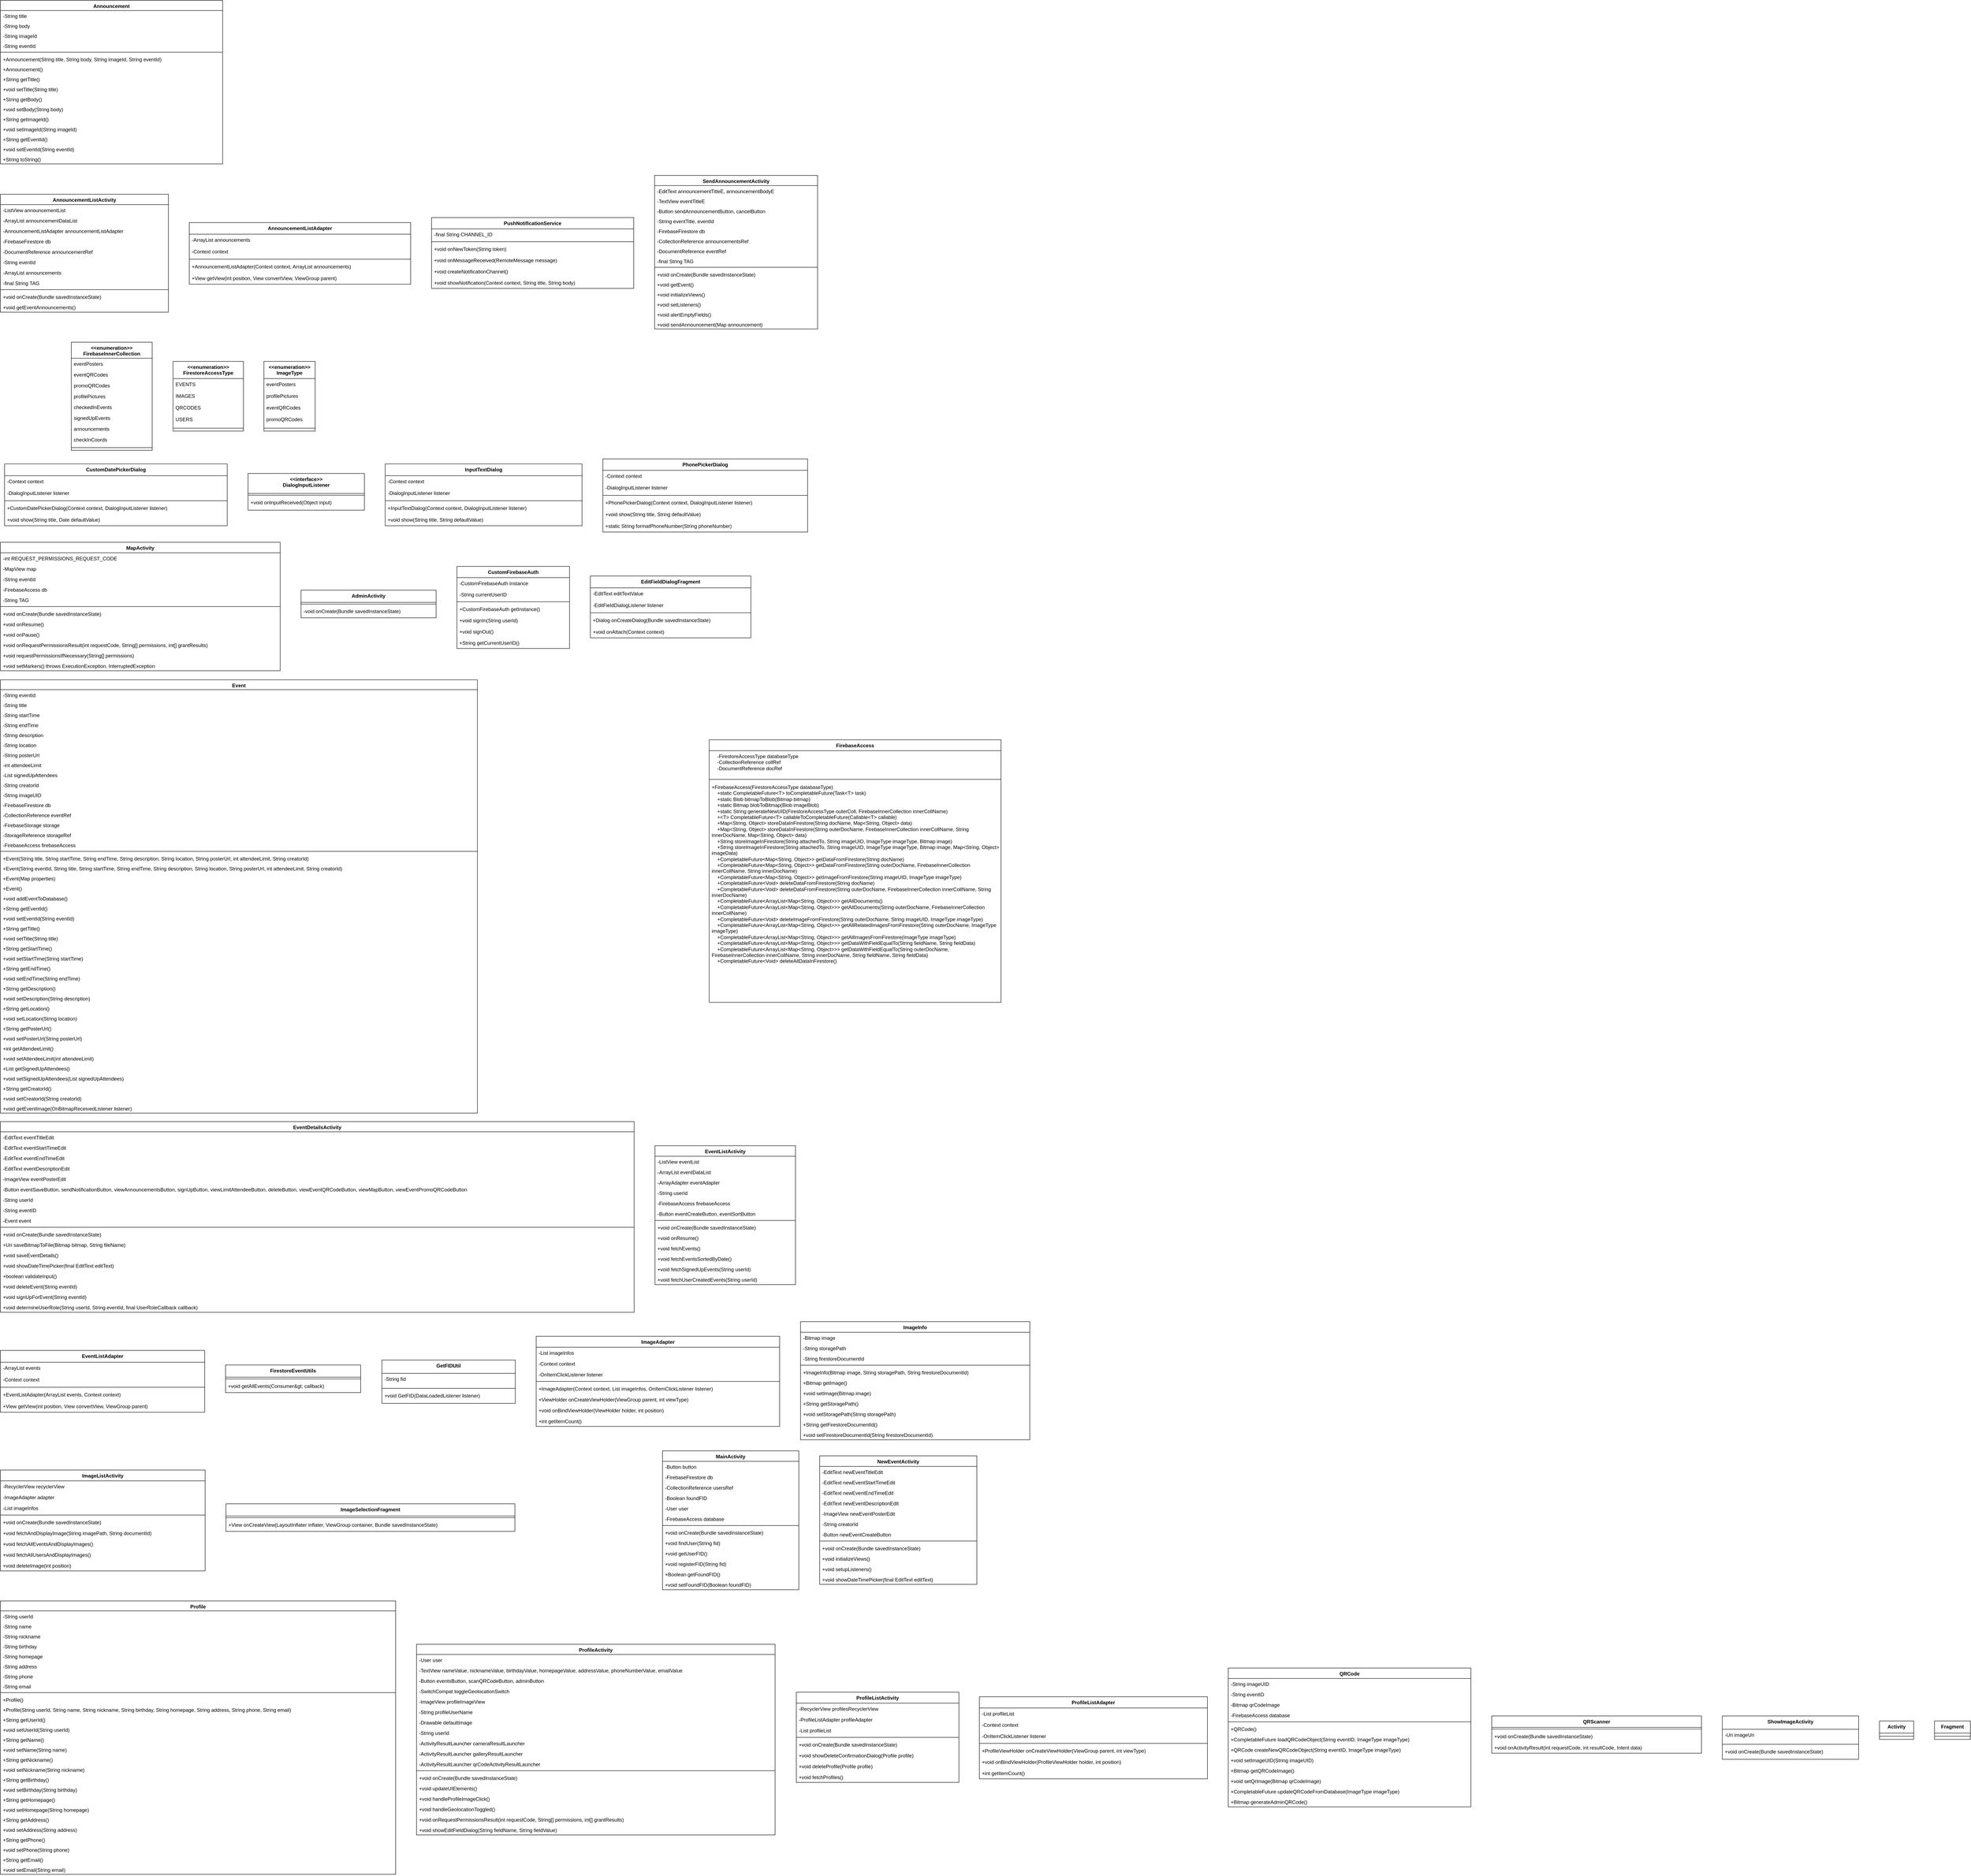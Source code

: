 <mxfile version="24.2.2" type="github">
  <diagram name="Page-1" id="5lTsyNLpHfC_PK3xYp5Q">
    <mxGraphModel dx="5185" dy="2950" grid="1" gridSize="10" guides="1" tooltips="1" connect="1" arrows="1" fold="1" page="1" pageScale="1" pageWidth="850" pageHeight="1100" math="0" shadow="0">
      <root>
        <mxCell id="0" />
        <mxCell id="1" parent="0" />
        <mxCell id="taIPf0gSJRhsocUyLEob-1" value="Announcement" style="swimlane;fontStyle=1;align=center;verticalAlign=top;childLayout=stackLayout;horizontal=1;startSize=24.188;horizontalStack=0;resizeParent=1;resizeParentMax=0;resizeLast=0;collapsible=0;marginBottom=0;" vertex="1" parent="1">
          <mxGeometry x="70" y="100" width="533" height="392.188" as="geometry" />
        </mxCell>
        <mxCell id="taIPf0gSJRhsocUyLEob-2" value="-String title" style="text;strokeColor=none;fillColor=none;align=left;verticalAlign=top;spacingLeft=4;spacingRight=4;overflow=hidden;rotatable=0;points=[[0,0.5],[1,0.5]];portConstraint=eastwest;" vertex="1" parent="taIPf0gSJRhsocUyLEob-1">
          <mxGeometry y="24.188" width="533" height="24" as="geometry" />
        </mxCell>
        <mxCell id="taIPf0gSJRhsocUyLEob-3" value="-String body" style="text;strokeColor=none;fillColor=none;align=left;verticalAlign=top;spacingLeft=4;spacingRight=4;overflow=hidden;rotatable=0;points=[[0,0.5],[1,0.5]];portConstraint=eastwest;" vertex="1" parent="taIPf0gSJRhsocUyLEob-1">
          <mxGeometry y="48.188" width="533" height="24" as="geometry" />
        </mxCell>
        <mxCell id="taIPf0gSJRhsocUyLEob-4" value="-String imageId" style="text;strokeColor=none;fillColor=none;align=left;verticalAlign=top;spacingLeft=4;spacingRight=4;overflow=hidden;rotatable=0;points=[[0,0.5],[1,0.5]];portConstraint=eastwest;" vertex="1" parent="taIPf0gSJRhsocUyLEob-1">
          <mxGeometry y="72.188" width="533" height="24" as="geometry" />
        </mxCell>
        <mxCell id="taIPf0gSJRhsocUyLEob-5" value="-String eventId" style="text;strokeColor=none;fillColor=none;align=left;verticalAlign=top;spacingLeft=4;spacingRight=4;overflow=hidden;rotatable=0;points=[[0,0.5],[1,0.5]];portConstraint=eastwest;" vertex="1" parent="taIPf0gSJRhsocUyLEob-1">
          <mxGeometry y="96.188" width="533" height="24" as="geometry" />
        </mxCell>
        <mxCell id="taIPf0gSJRhsocUyLEob-6" style="line;strokeWidth=1;fillColor=none;align=left;verticalAlign=middle;spacingTop=-1;spacingLeft=3;spacingRight=3;rotatable=0;labelPosition=right;points=[];portConstraint=eastwest;strokeColor=inherit;" vertex="1" parent="taIPf0gSJRhsocUyLEob-1">
          <mxGeometry y="120.188" width="533" height="8" as="geometry" />
        </mxCell>
        <mxCell id="taIPf0gSJRhsocUyLEob-7" value="+Announcement(String title, String body, String imageId, String eventId)" style="text;strokeColor=none;fillColor=none;align=left;verticalAlign=top;spacingLeft=4;spacingRight=4;overflow=hidden;rotatable=0;points=[[0,0.5],[1,0.5]];portConstraint=eastwest;" vertex="1" parent="taIPf0gSJRhsocUyLEob-1">
          <mxGeometry y="128.188" width="533" height="24" as="geometry" />
        </mxCell>
        <mxCell id="taIPf0gSJRhsocUyLEob-8" value="+Announcement()" style="text;strokeColor=none;fillColor=none;align=left;verticalAlign=top;spacingLeft=4;spacingRight=4;overflow=hidden;rotatable=0;points=[[0,0.5],[1,0.5]];portConstraint=eastwest;" vertex="1" parent="taIPf0gSJRhsocUyLEob-1">
          <mxGeometry y="152.188" width="533" height="24" as="geometry" />
        </mxCell>
        <mxCell id="taIPf0gSJRhsocUyLEob-9" value="+String getTitle()" style="text;strokeColor=none;fillColor=none;align=left;verticalAlign=top;spacingLeft=4;spacingRight=4;overflow=hidden;rotatable=0;points=[[0,0.5],[1,0.5]];portConstraint=eastwest;" vertex="1" parent="taIPf0gSJRhsocUyLEob-1">
          <mxGeometry y="176.188" width="533" height="24" as="geometry" />
        </mxCell>
        <mxCell id="taIPf0gSJRhsocUyLEob-10" value="+void setTitle(String title)" style="text;strokeColor=none;fillColor=none;align=left;verticalAlign=top;spacingLeft=4;spacingRight=4;overflow=hidden;rotatable=0;points=[[0,0.5],[1,0.5]];portConstraint=eastwest;" vertex="1" parent="taIPf0gSJRhsocUyLEob-1">
          <mxGeometry y="200.188" width="533" height="24" as="geometry" />
        </mxCell>
        <mxCell id="taIPf0gSJRhsocUyLEob-11" value="+String getBody()" style="text;strokeColor=none;fillColor=none;align=left;verticalAlign=top;spacingLeft=4;spacingRight=4;overflow=hidden;rotatable=0;points=[[0,0.5],[1,0.5]];portConstraint=eastwest;" vertex="1" parent="taIPf0gSJRhsocUyLEob-1">
          <mxGeometry y="224.188" width="533" height="24" as="geometry" />
        </mxCell>
        <mxCell id="taIPf0gSJRhsocUyLEob-12" value="+void setBody(String body)" style="text;strokeColor=none;fillColor=none;align=left;verticalAlign=top;spacingLeft=4;spacingRight=4;overflow=hidden;rotatable=0;points=[[0,0.5],[1,0.5]];portConstraint=eastwest;" vertex="1" parent="taIPf0gSJRhsocUyLEob-1">
          <mxGeometry y="248.188" width="533" height="24" as="geometry" />
        </mxCell>
        <mxCell id="taIPf0gSJRhsocUyLEob-13" value="+String getImageId()" style="text;strokeColor=none;fillColor=none;align=left;verticalAlign=top;spacingLeft=4;spacingRight=4;overflow=hidden;rotatable=0;points=[[0,0.5],[1,0.5]];portConstraint=eastwest;" vertex="1" parent="taIPf0gSJRhsocUyLEob-1">
          <mxGeometry y="272.188" width="533" height="24" as="geometry" />
        </mxCell>
        <mxCell id="taIPf0gSJRhsocUyLEob-14" value="+void setImageId(String imageId)" style="text;strokeColor=none;fillColor=none;align=left;verticalAlign=top;spacingLeft=4;spacingRight=4;overflow=hidden;rotatable=0;points=[[0,0.5],[1,0.5]];portConstraint=eastwest;" vertex="1" parent="taIPf0gSJRhsocUyLEob-1">
          <mxGeometry y="296.188" width="533" height="24" as="geometry" />
        </mxCell>
        <mxCell id="taIPf0gSJRhsocUyLEob-15" value="+String getEventId()" style="text;strokeColor=none;fillColor=none;align=left;verticalAlign=top;spacingLeft=4;spacingRight=4;overflow=hidden;rotatable=0;points=[[0,0.5],[1,0.5]];portConstraint=eastwest;" vertex="1" parent="taIPf0gSJRhsocUyLEob-1">
          <mxGeometry y="320.188" width="533" height="24" as="geometry" />
        </mxCell>
        <mxCell id="taIPf0gSJRhsocUyLEob-16" value="+void setEventId(String eventId)" style="text;strokeColor=none;fillColor=none;align=left;verticalAlign=top;spacingLeft=4;spacingRight=4;overflow=hidden;rotatable=0;points=[[0,0.5],[1,0.5]];portConstraint=eastwest;" vertex="1" parent="taIPf0gSJRhsocUyLEob-1">
          <mxGeometry y="344.188" width="533" height="24" as="geometry" />
        </mxCell>
        <mxCell id="taIPf0gSJRhsocUyLEob-17" value="+String toString()" style="text;strokeColor=none;fillColor=none;align=left;verticalAlign=top;spacingLeft=4;spacingRight=4;overflow=hidden;rotatable=0;points=[[0,0.5],[1,0.5]];portConstraint=eastwest;" vertex="1" parent="taIPf0gSJRhsocUyLEob-1">
          <mxGeometry y="368.188" width="533" height="24" as="geometry" />
        </mxCell>
        <mxCell id="taIPf0gSJRhsocUyLEob-18" value="AnnouncementListActivity" style="swimlane;fontStyle=1;align=center;verticalAlign=top;childLayout=stackLayout;horizontal=1;startSize=24.955;horizontalStack=0;resizeParent=1;resizeParentMax=0;resizeLast=0;collapsible=0;marginBottom=0;" vertex="1" parent="1">
          <mxGeometry x="70" y="565" width="403" height="282.955" as="geometry" />
        </mxCell>
        <mxCell id="taIPf0gSJRhsocUyLEob-19" value="-ListView announcementList" style="text;strokeColor=none;fillColor=none;align=left;verticalAlign=top;spacingLeft=4;spacingRight=4;overflow=hidden;rotatable=0;points=[[0,0.5],[1,0.5]];portConstraint=eastwest;" vertex="1" parent="taIPf0gSJRhsocUyLEob-18">
          <mxGeometry y="24.955" width="403" height="25" as="geometry" />
        </mxCell>
        <mxCell id="taIPf0gSJRhsocUyLEob-20" value="-ArrayList announcementDataList" style="text;strokeColor=none;fillColor=none;align=left;verticalAlign=top;spacingLeft=4;spacingRight=4;overflow=hidden;rotatable=0;points=[[0,0.5],[1,0.5]];portConstraint=eastwest;" vertex="1" parent="taIPf0gSJRhsocUyLEob-18">
          <mxGeometry y="49.955" width="403" height="25" as="geometry" />
        </mxCell>
        <mxCell id="taIPf0gSJRhsocUyLEob-21" value="-AnnouncementListAdapter announcementListAdapter" style="text;strokeColor=none;fillColor=none;align=left;verticalAlign=top;spacingLeft=4;spacingRight=4;overflow=hidden;rotatable=0;points=[[0,0.5],[1,0.5]];portConstraint=eastwest;" vertex="1" parent="taIPf0gSJRhsocUyLEob-18">
          <mxGeometry y="74.955" width="403" height="25" as="geometry" />
        </mxCell>
        <mxCell id="taIPf0gSJRhsocUyLEob-22" value="-FirebaseFirestore db" style="text;strokeColor=none;fillColor=none;align=left;verticalAlign=top;spacingLeft=4;spacingRight=4;overflow=hidden;rotatable=0;points=[[0,0.5],[1,0.5]];portConstraint=eastwest;" vertex="1" parent="taIPf0gSJRhsocUyLEob-18">
          <mxGeometry y="99.955" width="403" height="25" as="geometry" />
        </mxCell>
        <mxCell id="taIPf0gSJRhsocUyLEob-23" value="-DocumentReference announcementRef" style="text;strokeColor=none;fillColor=none;align=left;verticalAlign=top;spacingLeft=4;spacingRight=4;overflow=hidden;rotatable=0;points=[[0,0.5],[1,0.5]];portConstraint=eastwest;" vertex="1" parent="taIPf0gSJRhsocUyLEob-18">
          <mxGeometry y="124.955" width="403" height="25" as="geometry" />
        </mxCell>
        <mxCell id="taIPf0gSJRhsocUyLEob-24" value="-String eventId" style="text;strokeColor=none;fillColor=none;align=left;verticalAlign=top;spacingLeft=4;spacingRight=4;overflow=hidden;rotatable=0;points=[[0,0.5],[1,0.5]];portConstraint=eastwest;" vertex="1" parent="taIPf0gSJRhsocUyLEob-18">
          <mxGeometry y="149.955" width="403" height="25" as="geometry" />
        </mxCell>
        <mxCell id="taIPf0gSJRhsocUyLEob-25" value="-ArrayList announcements" style="text;strokeColor=none;fillColor=none;align=left;verticalAlign=top;spacingLeft=4;spacingRight=4;overflow=hidden;rotatable=0;points=[[0,0.5],[1,0.5]];portConstraint=eastwest;" vertex="1" parent="taIPf0gSJRhsocUyLEob-18">
          <mxGeometry y="174.955" width="403" height="25" as="geometry" />
        </mxCell>
        <mxCell id="taIPf0gSJRhsocUyLEob-26" value="-final String TAG" style="text;strokeColor=none;fillColor=none;align=left;verticalAlign=top;spacingLeft=4;spacingRight=4;overflow=hidden;rotatable=0;points=[[0,0.5],[1,0.5]];portConstraint=eastwest;" vertex="1" parent="taIPf0gSJRhsocUyLEob-18">
          <mxGeometry y="199.955" width="403" height="25" as="geometry" />
        </mxCell>
        <mxCell id="taIPf0gSJRhsocUyLEob-27" style="line;strokeWidth=1;fillColor=none;align=left;verticalAlign=middle;spacingTop=-1;spacingLeft=3;spacingRight=3;rotatable=0;labelPosition=right;points=[];portConstraint=eastwest;strokeColor=inherit;" vertex="1" parent="taIPf0gSJRhsocUyLEob-18">
          <mxGeometry y="224.955" width="403" height="8" as="geometry" />
        </mxCell>
        <mxCell id="taIPf0gSJRhsocUyLEob-28" value="+void onCreate(Bundle savedInstanceState)" style="text;strokeColor=none;fillColor=none;align=left;verticalAlign=top;spacingLeft=4;spacingRight=4;overflow=hidden;rotatable=0;points=[[0,0.5],[1,0.5]];portConstraint=eastwest;" vertex="1" parent="taIPf0gSJRhsocUyLEob-18">
          <mxGeometry y="232.955" width="403" height="25" as="geometry" />
        </mxCell>
        <mxCell id="taIPf0gSJRhsocUyLEob-29" value="+void getEventAnnouncements()" style="text;strokeColor=none;fillColor=none;align=left;verticalAlign=top;spacingLeft=4;spacingRight=4;overflow=hidden;rotatable=0;points=[[0,0.5],[1,0.5]];portConstraint=eastwest;" vertex="1" parent="taIPf0gSJRhsocUyLEob-18">
          <mxGeometry y="257.955" width="403" height="25" as="geometry" />
        </mxCell>
        <mxCell id="taIPf0gSJRhsocUyLEob-30" value="AnnouncementListAdapter" style="swimlane;fontStyle=1;align=center;verticalAlign=top;childLayout=stackLayout;horizontal=1;startSize=27.9;horizontalStack=0;resizeParent=1;resizeParentMax=0;resizeLast=0;collapsible=0;marginBottom=0;" vertex="1" parent="1">
          <mxGeometry x="523" y="633" width="531" height="147.9" as="geometry" />
        </mxCell>
        <mxCell id="taIPf0gSJRhsocUyLEob-31" value="-ArrayList announcements" style="text;strokeColor=none;fillColor=none;align=left;verticalAlign=top;spacingLeft=4;spacingRight=4;overflow=hidden;rotatable=0;points=[[0,0.5],[1,0.5]];portConstraint=eastwest;" vertex="1" parent="taIPf0gSJRhsocUyLEob-30">
          <mxGeometry y="27.9" width="531" height="28" as="geometry" />
        </mxCell>
        <mxCell id="taIPf0gSJRhsocUyLEob-32" value="-Context context" style="text;strokeColor=none;fillColor=none;align=left;verticalAlign=top;spacingLeft=4;spacingRight=4;overflow=hidden;rotatable=0;points=[[0,0.5],[1,0.5]];portConstraint=eastwest;" vertex="1" parent="taIPf0gSJRhsocUyLEob-30">
          <mxGeometry y="55.9" width="531" height="28" as="geometry" />
        </mxCell>
        <mxCell id="taIPf0gSJRhsocUyLEob-33" style="line;strokeWidth=1;fillColor=none;align=left;verticalAlign=middle;spacingTop=-1;spacingLeft=3;spacingRight=3;rotatable=0;labelPosition=right;points=[];portConstraint=eastwest;strokeColor=inherit;" vertex="1" parent="taIPf0gSJRhsocUyLEob-30">
          <mxGeometry y="83.9" width="531" height="8" as="geometry" />
        </mxCell>
        <mxCell id="taIPf0gSJRhsocUyLEob-34" value="+AnnouncementListAdapter(Context context, ArrayList announcements)" style="text;strokeColor=none;fillColor=none;align=left;verticalAlign=top;spacingLeft=4;spacingRight=4;overflow=hidden;rotatable=0;points=[[0,0.5],[1,0.5]];portConstraint=eastwest;" vertex="1" parent="taIPf0gSJRhsocUyLEob-30">
          <mxGeometry y="91.9" width="531" height="28" as="geometry" />
        </mxCell>
        <mxCell id="taIPf0gSJRhsocUyLEob-35" value="+View getView(int position, View convertView, ViewGroup parent)" style="text;strokeColor=none;fillColor=none;align=left;verticalAlign=top;spacingLeft=4;spacingRight=4;overflow=hidden;rotatable=0;points=[[0,0.5],[1,0.5]];portConstraint=eastwest;" vertex="1" parent="taIPf0gSJRhsocUyLEob-30">
          <mxGeometry y="119.9" width="531" height="28" as="geometry" />
        </mxCell>
        <mxCell id="taIPf0gSJRhsocUyLEob-36" value="PushNotificationService" style="swimlane;fontStyle=1;align=center;verticalAlign=top;childLayout=stackLayout;horizontal=1;startSize=27;horizontalStack=0;resizeParent=1;resizeParentMax=0;resizeLast=0;collapsible=0;marginBottom=0;" vertex="1" parent="1">
          <mxGeometry x="1104" y="621" width="485" height="170" as="geometry" />
        </mxCell>
        <mxCell id="taIPf0gSJRhsocUyLEob-37" value="-final String CHANNEL_ID" style="text;strokeColor=none;fillColor=none;align=left;verticalAlign=top;spacingLeft=4;spacingRight=4;overflow=hidden;rotatable=0;points=[[0,0.5],[1,0.5]];portConstraint=eastwest;" vertex="1" parent="taIPf0gSJRhsocUyLEob-36">
          <mxGeometry y="27" width="485" height="27" as="geometry" />
        </mxCell>
        <mxCell id="taIPf0gSJRhsocUyLEob-38" style="line;strokeWidth=1;fillColor=none;align=left;verticalAlign=middle;spacingTop=-1;spacingLeft=3;spacingRight=3;rotatable=0;labelPosition=right;points=[];portConstraint=eastwest;strokeColor=inherit;" vertex="1" parent="taIPf0gSJRhsocUyLEob-36">
          <mxGeometry y="54" width="485" height="8" as="geometry" />
        </mxCell>
        <mxCell id="taIPf0gSJRhsocUyLEob-39" value="+void onNewToken(String token)" style="text;strokeColor=none;fillColor=none;align=left;verticalAlign=top;spacingLeft=4;spacingRight=4;overflow=hidden;rotatable=0;points=[[0,0.5],[1,0.5]];portConstraint=eastwest;" vertex="1" parent="taIPf0gSJRhsocUyLEob-36">
          <mxGeometry y="62" width="485" height="27" as="geometry" />
        </mxCell>
        <mxCell id="taIPf0gSJRhsocUyLEob-40" value="+void onMessageReceived(RemoteMessage message)" style="text;strokeColor=none;fillColor=none;align=left;verticalAlign=top;spacingLeft=4;spacingRight=4;overflow=hidden;rotatable=0;points=[[0,0.5],[1,0.5]];portConstraint=eastwest;" vertex="1" parent="taIPf0gSJRhsocUyLEob-36">
          <mxGeometry y="89" width="485" height="27" as="geometry" />
        </mxCell>
        <mxCell id="taIPf0gSJRhsocUyLEob-41" value="+void createNotificationChannel()" style="text;strokeColor=none;fillColor=none;align=left;verticalAlign=top;spacingLeft=4;spacingRight=4;overflow=hidden;rotatable=0;points=[[0,0.5],[1,0.5]];portConstraint=eastwest;" vertex="1" parent="taIPf0gSJRhsocUyLEob-36">
          <mxGeometry y="116" width="485" height="27" as="geometry" />
        </mxCell>
        <mxCell id="taIPf0gSJRhsocUyLEob-42" value="+void showNotification(Context context, String title, String body)" style="text;strokeColor=none;fillColor=none;align=left;verticalAlign=top;spacingLeft=4;spacingRight=4;overflow=hidden;rotatable=0;points=[[0,0.5],[1,0.5]];portConstraint=eastwest;" vertex="1" parent="taIPf0gSJRhsocUyLEob-36">
          <mxGeometry y="143" width="485" height="27" as="geometry" />
        </mxCell>
        <mxCell id="taIPf0gSJRhsocUyLEob-43" value="SendAnnouncementActivity" style="swimlane;fontStyle=1;align=center;verticalAlign=top;childLayout=stackLayout;horizontal=1;startSize=24.3;horizontalStack=0;resizeParent=1;resizeParentMax=0;resizeLast=0;collapsible=0;marginBottom=0;" vertex="1" parent="1">
          <mxGeometry x="1639" y="520" width="391" height="368.3" as="geometry" />
        </mxCell>
        <mxCell id="taIPf0gSJRhsocUyLEob-44" value="-EditText announcementTitleE, announcementBodyE" style="text;strokeColor=none;fillColor=none;align=left;verticalAlign=top;spacingLeft=4;spacingRight=4;overflow=hidden;rotatable=0;points=[[0,0.5],[1,0.5]];portConstraint=eastwest;" vertex="1" parent="taIPf0gSJRhsocUyLEob-43">
          <mxGeometry y="24.3" width="391" height="24" as="geometry" />
        </mxCell>
        <mxCell id="taIPf0gSJRhsocUyLEob-45" value="-TextView eventTitleE" style="text;strokeColor=none;fillColor=none;align=left;verticalAlign=top;spacingLeft=4;spacingRight=4;overflow=hidden;rotatable=0;points=[[0,0.5],[1,0.5]];portConstraint=eastwest;" vertex="1" parent="taIPf0gSJRhsocUyLEob-43">
          <mxGeometry y="48.3" width="391" height="24" as="geometry" />
        </mxCell>
        <mxCell id="taIPf0gSJRhsocUyLEob-46" value="-Button sendAnnouncementButton, cancelButton" style="text;strokeColor=none;fillColor=none;align=left;verticalAlign=top;spacingLeft=4;spacingRight=4;overflow=hidden;rotatable=0;points=[[0,0.5],[1,0.5]];portConstraint=eastwest;" vertex="1" parent="taIPf0gSJRhsocUyLEob-43">
          <mxGeometry y="72.3" width="391" height="24" as="geometry" />
        </mxCell>
        <mxCell id="taIPf0gSJRhsocUyLEob-47" value="-String eventTitle, eventId" style="text;strokeColor=none;fillColor=none;align=left;verticalAlign=top;spacingLeft=4;spacingRight=4;overflow=hidden;rotatable=0;points=[[0,0.5],[1,0.5]];portConstraint=eastwest;" vertex="1" parent="taIPf0gSJRhsocUyLEob-43">
          <mxGeometry y="96.3" width="391" height="24" as="geometry" />
        </mxCell>
        <mxCell id="taIPf0gSJRhsocUyLEob-48" value="-FirebaseFirestore db" style="text;strokeColor=none;fillColor=none;align=left;verticalAlign=top;spacingLeft=4;spacingRight=4;overflow=hidden;rotatable=0;points=[[0,0.5],[1,0.5]];portConstraint=eastwest;" vertex="1" parent="taIPf0gSJRhsocUyLEob-43">
          <mxGeometry y="120.3" width="391" height="24" as="geometry" />
        </mxCell>
        <mxCell id="taIPf0gSJRhsocUyLEob-49" value="-CollectionReference announcementsRef" style="text;strokeColor=none;fillColor=none;align=left;verticalAlign=top;spacingLeft=4;spacingRight=4;overflow=hidden;rotatable=0;points=[[0,0.5],[1,0.5]];portConstraint=eastwest;" vertex="1" parent="taIPf0gSJRhsocUyLEob-43">
          <mxGeometry y="144.3" width="391" height="24" as="geometry" />
        </mxCell>
        <mxCell id="taIPf0gSJRhsocUyLEob-50" value="-DocumentReference eventRef" style="text;strokeColor=none;fillColor=none;align=left;verticalAlign=top;spacingLeft=4;spacingRight=4;overflow=hidden;rotatable=0;points=[[0,0.5],[1,0.5]];portConstraint=eastwest;" vertex="1" parent="taIPf0gSJRhsocUyLEob-43">
          <mxGeometry y="168.3" width="391" height="24" as="geometry" />
        </mxCell>
        <mxCell id="taIPf0gSJRhsocUyLEob-51" value="-final String TAG" style="text;strokeColor=none;fillColor=none;align=left;verticalAlign=top;spacingLeft=4;spacingRight=4;overflow=hidden;rotatable=0;points=[[0,0.5],[1,0.5]];portConstraint=eastwest;" vertex="1" parent="taIPf0gSJRhsocUyLEob-43">
          <mxGeometry y="192.3" width="391" height="24" as="geometry" />
        </mxCell>
        <mxCell id="taIPf0gSJRhsocUyLEob-52" style="line;strokeWidth=1;fillColor=none;align=left;verticalAlign=middle;spacingTop=-1;spacingLeft=3;spacingRight=3;rotatable=0;labelPosition=right;points=[];portConstraint=eastwest;strokeColor=inherit;" vertex="1" parent="taIPf0gSJRhsocUyLEob-43">
          <mxGeometry y="216.3" width="391" height="8" as="geometry" />
        </mxCell>
        <mxCell id="taIPf0gSJRhsocUyLEob-53" value="+void onCreate(Bundle savedInstanceState)" style="text;strokeColor=none;fillColor=none;align=left;verticalAlign=top;spacingLeft=4;spacingRight=4;overflow=hidden;rotatable=0;points=[[0,0.5],[1,0.5]];portConstraint=eastwest;" vertex="1" parent="taIPf0gSJRhsocUyLEob-43">
          <mxGeometry y="224.3" width="391" height="24" as="geometry" />
        </mxCell>
        <mxCell id="taIPf0gSJRhsocUyLEob-54" value="+void getEvent()" style="text;strokeColor=none;fillColor=none;align=left;verticalAlign=top;spacingLeft=4;spacingRight=4;overflow=hidden;rotatable=0;points=[[0,0.5],[1,0.5]];portConstraint=eastwest;" vertex="1" parent="taIPf0gSJRhsocUyLEob-43">
          <mxGeometry y="248.3" width="391" height="24" as="geometry" />
        </mxCell>
        <mxCell id="taIPf0gSJRhsocUyLEob-55" value="+void initializeViews()" style="text;strokeColor=none;fillColor=none;align=left;verticalAlign=top;spacingLeft=4;spacingRight=4;overflow=hidden;rotatable=0;points=[[0,0.5],[1,0.5]];portConstraint=eastwest;" vertex="1" parent="taIPf0gSJRhsocUyLEob-43">
          <mxGeometry y="272.3" width="391" height="24" as="geometry" />
        </mxCell>
        <mxCell id="taIPf0gSJRhsocUyLEob-56" value="+void setListeners()" style="text;strokeColor=none;fillColor=none;align=left;verticalAlign=top;spacingLeft=4;spacingRight=4;overflow=hidden;rotatable=0;points=[[0,0.5],[1,0.5]];portConstraint=eastwest;" vertex="1" parent="taIPf0gSJRhsocUyLEob-43">
          <mxGeometry y="296.3" width="391" height="24" as="geometry" />
        </mxCell>
        <mxCell id="taIPf0gSJRhsocUyLEob-57" value="+void alertEmptyFields()" style="text;strokeColor=none;fillColor=none;align=left;verticalAlign=top;spacingLeft=4;spacingRight=4;overflow=hidden;rotatable=0;points=[[0,0.5],[1,0.5]];portConstraint=eastwest;" vertex="1" parent="taIPf0gSJRhsocUyLEob-43">
          <mxGeometry y="320.3" width="391" height="24" as="geometry" />
        </mxCell>
        <mxCell id="taIPf0gSJRhsocUyLEob-58" value="+void sendAnnouncement(Map announcement)" style="text;strokeColor=none;fillColor=none;align=left;verticalAlign=top;spacingLeft=4;spacingRight=4;overflow=hidden;rotatable=0;points=[[0,0.5],[1,0.5]];portConstraint=eastwest;" vertex="1" parent="taIPf0gSJRhsocUyLEob-43">
          <mxGeometry y="344.3" width="391" height="24" as="geometry" />
        </mxCell>
        <mxCell id="taIPf0gSJRhsocUyLEob-75" value="&lt;&lt;enumeration&gt;&gt;&#xa;FirebaseInnerCollection" style="swimlane;fontStyle=1;align=center;verticalAlign=top;childLayout=stackLayout;horizontal=1;startSize=38.55;horizontalStack=0;resizeParent=1;resizeParentMax=0;resizeLast=0;collapsible=0;marginBottom=0;" vertex="1" parent="1">
          <mxGeometry x="240" y="920" width="194" height="259.55" as="geometry" />
        </mxCell>
        <mxCell id="taIPf0gSJRhsocUyLEob-76" value="eventPosters" style="text;strokeColor=none;fillColor=none;align=left;verticalAlign=top;spacingLeft=4;spacingRight=4;overflow=hidden;rotatable=0;points=[[0,0.5],[1,0.5]];portConstraint=eastwest;" vertex="1" parent="taIPf0gSJRhsocUyLEob-75">
          <mxGeometry y="38.55" width="194" height="26" as="geometry" />
        </mxCell>
        <mxCell id="taIPf0gSJRhsocUyLEob-77" value="eventQRCodes" style="text;strokeColor=none;fillColor=none;align=left;verticalAlign=top;spacingLeft=4;spacingRight=4;overflow=hidden;rotatable=0;points=[[0,0.5],[1,0.5]];portConstraint=eastwest;" vertex="1" parent="taIPf0gSJRhsocUyLEob-75">
          <mxGeometry y="64.55" width="194" height="26" as="geometry" />
        </mxCell>
        <mxCell id="taIPf0gSJRhsocUyLEob-78" value="promoQRCodes" style="text;strokeColor=none;fillColor=none;align=left;verticalAlign=top;spacingLeft=4;spacingRight=4;overflow=hidden;rotatable=0;points=[[0,0.5],[1,0.5]];portConstraint=eastwest;" vertex="1" parent="taIPf0gSJRhsocUyLEob-75">
          <mxGeometry y="90.55" width="194" height="26" as="geometry" />
        </mxCell>
        <mxCell id="taIPf0gSJRhsocUyLEob-79" value="profilePictures" style="text;strokeColor=none;fillColor=none;align=left;verticalAlign=top;spacingLeft=4;spacingRight=4;overflow=hidden;rotatable=0;points=[[0,0.5],[1,0.5]];portConstraint=eastwest;" vertex="1" parent="taIPf0gSJRhsocUyLEob-75">
          <mxGeometry y="116.55" width="194" height="26" as="geometry" />
        </mxCell>
        <mxCell id="taIPf0gSJRhsocUyLEob-80" value="checkedInEvents" style="text;strokeColor=none;fillColor=none;align=left;verticalAlign=top;spacingLeft=4;spacingRight=4;overflow=hidden;rotatable=0;points=[[0,0.5],[1,0.5]];portConstraint=eastwest;" vertex="1" parent="taIPf0gSJRhsocUyLEob-75">
          <mxGeometry y="142.55" width="194" height="26" as="geometry" />
        </mxCell>
        <mxCell id="taIPf0gSJRhsocUyLEob-81" value="signedUpEvents" style="text;strokeColor=none;fillColor=none;align=left;verticalAlign=top;spacingLeft=4;spacingRight=4;overflow=hidden;rotatable=0;points=[[0,0.5],[1,0.5]];portConstraint=eastwest;" vertex="1" parent="taIPf0gSJRhsocUyLEob-75">
          <mxGeometry y="168.55" width="194" height="26" as="geometry" />
        </mxCell>
        <mxCell id="taIPf0gSJRhsocUyLEob-82" value="announcements" style="text;strokeColor=none;fillColor=none;align=left;verticalAlign=top;spacingLeft=4;spacingRight=4;overflow=hidden;rotatable=0;points=[[0,0.5],[1,0.5]];portConstraint=eastwest;" vertex="1" parent="taIPf0gSJRhsocUyLEob-75">
          <mxGeometry y="194.55" width="194" height="26" as="geometry" />
        </mxCell>
        <mxCell id="taIPf0gSJRhsocUyLEob-83" value="checkInCoords" style="text;strokeColor=none;fillColor=none;align=left;verticalAlign=top;spacingLeft=4;spacingRight=4;overflow=hidden;rotatable=0;points=[[0,0.5],[1,0.5]];portConstraint=eastwest;" vertex="1" parent="taIPf0gSJRhsocUyLEob-75">
          <mxGeometry y="220.55" width="194" height="26" as="geometry" />
        </mxCell>
        <mxCell id="taIPf0gSJRhsocUyLEob-84" style="line;strokeWidth=1;fillColor=none;align=left;verticalAlign=middle;spacingTop=-1;spacingLeft=3;spacingRight=3;rotatable=0;labelPosition=right;points=[];portConstraint=eastwest;strokeColor=inherit;" vertex="1" parent="taIPf0gSJRhsocUyLEob-75">
          <mxGeometry y="246.55" width="194" height="13" as="geometry" />
        </mxCell>
        <mxCell id="taIPf0gSJRhsocUyLEob-85" value="&lt;&lt;enumeration&gt;&gt;&#xa;FirestoreAccessType" style="swimlane;fontStyle=1;align=center;verticalAlign=top;childLayout=stackLayout;horizontal=1;startSize=41.25;horizontalStack=0;resizeParent=1;resizeParentMax=0;resizeLast=0;collapsible=0;marginBottom=0;" vertex="1" parent="1">
          <mxGeometry x="484" y="966" width="169" height="167.25" as="geometry" />
        </mxCell>
        <mxCell id="taIPf0gSJRhsocUyLEob-86" value="EVENTS" style="text;strokeColor=none;fillColor=none;align=left;verticalAlign=top;spacingLeft=4;spacingRight=4;overflow=hidden;rotatable=0;points=[[0,0.5],[1,0.5]];portConstraint=eastwest;" vertex="1" parent="taIPf0gSJRhsocUyLEob-85">
          <mxGeometry y="41.25" width="169" height="28" as="geometry" />
        </mxCell>
        <mxCell id="taIPf0gSJRhsocUyLEob-87" value="IMAGES" style="text;strokeColor=none;fillColor=none;align=left;verticalAlign=top;spacingLeft=4;spacingRight=4;overflow=hidden;rotatable=0;points=[[0,0.5],[1,0.5]];portConstraint=eastwest;" vertex="1" parent="taIPf0gSJRhsocUyLEob-85">
          <mxGeometry y="69.25" width="169" height="28" as="geometry" />
        </mxCell>
        <mxCell id="taIPf0gSJRhsocUyLEob-88" value="QRCODES" style="text;strokeColor=none;fillColor=none;align=left;verticalAlign=top;spacingLeft=4;spacingRight=4;overflow=hidden;rotatable=0;points=[[0,0.5],[1,0.5]];portConstraint=eastwest;" vertex="1" parent="taIPf0gSJRhsocUyLEob-85">
          <mxGeometry y="97.25" width="169" height="28" as="geometry" />
        </mxCell>
        <mxCell id="taIPf0gSJRhsocUyLEob-89" value="USERS" style="text;strokeColor=none;fillColor=none;align=left;verticalAlign=top;spacingLeft=4;spacingRight=4;overflow=hidden;rotatable=0;points=[[0,0.5],[1,0.5]];portConstraint=eastwest;" vertex="1" parent="taIPf0gSJRhsocUyLEob-85">
          <mxGeometry y="125.25" width="169" height="28" as="geometry" />
        </mxCell>
        <mxCell id="taIPf0gSJRhsocUyLEob-90" style="line;strokeWidth=1;fillColor=none;align=left;verticalAlign=middle;spacingTop=-1;spacingLeft=3;spacingRight=3;rotatable=0;labelPosition=right;points=[];portConstraint=eastwest;strokeColor=inherit;" vertex="1" parent="taIPf0gSJRhsocUyLEob-85">
          <mxGeometry y="153.25" width="169" height="14" as="geometry" />
        </mxCell>
        <mxCell id="taIPf0gSJRhsocUyLEob-91" value="&lt;&lt;enumeration&gt;&gt;&#xa;ImageType" style="swimlane;fontStyle=1;align=center;verticalAlign=top;childLayout=stackLayout;horizontal=1;startSize=41.25;horizontalStack=0;resizeParent=1;resizeParentMax=0;resizeLast=0;collapsible=0;marginBottom=0;" vertex="1" parent="1">
          <mxGeometry x="702" y="966" width="123" height="167.25" as="geometry" />
        </mxCell>
        <mxCell id="taIPf0gSJRhsocUyLEob-92" value="eventPosters" style="text;strokeColor=none;fillColor=none;align=left;verticalAlign=top;spacingLeft=4;spacingRight=4;overflow=hidden;rotatable=0;points=[[0,0.5],[1,0.5]];portConstraint=eastwest;" vertex="1" parent="taIPf0gSJRhsocUyLEob-91">
          <mxGeometry y="41.25" width="123" height="28" as="geometry" />
        </mxCell>
        <mxCell id="taIPf0gSJRhsocUyLEob-93" value="profilePictures" style="text;strokeColor=none;fillColor=none;align=left;verticalAlign=top;spacingLeft=4;spacingRight=4;overflow=hidden;rotatable=0;points=[[0,0.5],[1,0.5]];portConstraint=eastwest;" vertex="1" parent="taIPf0gSJRhsocUyLEob-91">
          <mxGeometry y="69.25" width="123" height="28" as="geometry" />
        </mxCell>
        <mxCell id="taIPf0gSJRhsocUyLEob-94" value="eventQRCodes" style="text;strokeColor=none;fillColor=none;align=left;verticalAlign=top;spacingLeft=4;spacingRight=4;overflow=hidden;rotatable=0;points=[[0,0.5],[1,0.5]];portConstraint=eastwest;" vertex="1" parent="taIPf0gSJRhsocUyLEob-91">
          <mxGeometry y="97.25" width="123" height="28" as="geometry" />
        </mxCell>
        <mxCell id="taIPf0gSJRhsocUyLEob-95" value="promoQRCodes" style="text;strokeColor=none;fillColor=none;align=left;verticalAlign=top;spacingLeft=4;spacingRight=4;overflow=hidden;rotatable=0;points=[[0,0.5],[1,0.5]];portConstraint=eastwest;" vertex="1" parent="taIPf0gSJRhsocUyLEob-91">
          <mxGeometry y="125.25" width="123" height="28" as="geometry" />
        </mxCell>
        <mxCell id="taIPf0gSJRhsocUyLEob-96" style="line;strokeWidth=1;fillColor=none;align=left;verticalAlign=middle;spacingTop=-1;spacingLeft=3;spacingRight=3;rotatable=0;labelPosition=right;points=[];portConstraint=eastwest;strokeColor=inherit;" vertex="1" parent="taIPf0gSJRhsocUyLEob-91">
          <mxGeometry y="153.25" width="123" height="14" as="geometry" />
        </mxCell>
        <mxCell id="taIPf0gSJRhsocUyLEob-97" value="CustomDatePickerDialog" style="swimlane;fontStyle=1;align=center;verticalAlign=top;childLayout=stackLayout;horizontal=1;startSize=28.4;horizontalStack=0;resizeParent=1;resizeParentMax=0;resizeLast=0;collapsible=0;marginBottom=0;" vertex="1" parent="1">
          <mxGeometry x="80" y="1212" width="534" height="148.4" as="geometry" />
        </mxCell>
        <mxCell id="taIPf0gSJRhsocUyLEob-98" value="-Context context" style="text;strokeColor=none;fillColor=none;align=left;verticalAlign=top;spacingLeft=4;spacingRight=4;overflow=hidden;rotatable=0;points=[[0,0.5],[1,0.5]];portConstraint=eastwest;" vertex="1" parent="taIPf0gSJRhsocUyLEob-97">
          <mxGeometry y="28.4" width="534" height="28" as="geometry" />
        </mxCell>
        <mxCell id="taIPf0gSJRhsocUyLEob-99" value="-DialogInputListener listener" style="text;strokeColor=none;fillColor=none;align=left;verticalAlign=top;spacingLeft=4;spacingRight=4;overflow=hidden;rotatable=0;points=[[0,0.5],[1,0.5]];portConstraint=eastwest;" vertex="1" parent="taIPf0gSJRhsocUyLEob-97">
          <mxGeometry y="56.4" width="534" height="28" as="geometry" />
        </mxCell>
        <mxCell id="taIPf0gSJRhsocUyLEob-100" style="line;strokeWidth=1;fillColor=none;align=left;verticalAlign=middle;spacingTop=-1;spacingLeft=3;spacingRight=3;rotatable=0;labelPosition=right;points=[];portConstraint=eastwest;strokeColor=inherit;" vertex="1" parent="taIPf0gSJRhsocUyLEob-97">
          <mxGeometry y="84.4" width="534" height="8" as="geometry" />
        </mxCell>
        <mxCell id="taIPf0gSJRhsocUyLEob-101" value="+CustomDatePickerDialog(Context context, DialogInputListener listener)" style="text;strokeColor=none;fillColor=none;align=left;verticalAlign=top;spacingLeft=4;spacingRight=4;overflow=hidden;rotatable=0;points=[[0,0.5],[1,0.5]];portConstraint=eastwest;" vertex="1" parent="taIPf0gSJRhsocUyLEob-97">
          <mxGeometry y="92.4" width="534" height="28" as="geometry" />
        </mxCell>
        <mxCell id="taIPf0gSJRhsocUyLEob-102" value="+void show(String title, Date defaultValue)" style="text;strokeColor=none;fillColor=none;align=left;verticalAlign=top;spacingLeft=4;spacingRight=4;overflow=hidden;rotatable=0;points=[[0,0.5],[1,0.5]];portConstraint=eastwest;" vertex="1" parent="taIPf0gSJRhsocUyLEob-97">
          <mxGeometry y="120.4" width="534" height="28" as="geometry" />
        </mxCell>
        <mxCell id="taIPf0gSJRhsocUyLEob-103" value="&lt;&lt;interface&gt;&gt;&#xa;DialogInputListener" style="swimlane;fontStyle=1;align=center;verticalAlign=top;childLayout=stackLayout;horizontal=1;startSize=48;horizontalStack=0;resizeParent=1;resizeParentMax=0;resizeLast=0;collapsible=0;marginBottom=0;" vertex="1" parent="1">
          <mxGeometry x="664" y="1235" width="279" height="88" as="geometry" />
        </mxCell>
        <mxCell id="taIPf0gSJRhsocUyLEob-104" style="line;strokeWidth=1;fillColor=none;align=left;verticalAlign=middle;spacingTop=-1;spacingLeft=3;spacingRight=3;rotatable=0;labelPosition=right;points=[];portConstraint=eastwest;strokeColor=inherit;" vertex="1" parent="taIPf0gSJRhsocUyLEob-103">
          <mxGeometry y="48" width="279" height="8" as="geometry" />
        </mxCell>
        <mxCell id="taIPf0gSJRhsocUyLEob-105" value="+void onInputReceived(Object input)" style="text;strokeColor=none;fillColor=none;align=left;verticalAlign=top;spacingLeft=4;spacingRight=4;overflow=hidden;rotatable=0;points=[[0,0.5],[1,0.5]];portConstraint=eastwest;" vertex="1" parent="taIPf0gSJRhsocUyLEob-103">
          <mxGeometry y="56" width="279" height="32" as="geometry" />
        </mxCell>
        <mxCell id="taIPf0gSJRhsocUyLEob-106" value="InputTextDialog" style="swimlane;fontStyle=1;align=center;verticalAlign=top;childLayout=stackLayout;horizontal=1;startSize=28.4;horizontalStack=0;resizeParent=1;resizeParentMax=0;resizeLast=0;collapsible=0;marginBottom=0;" vertex="1" parent="1">
          <mxGeometry x="993" y="1212" width="472" height="148.4" as="geometry" />
        </mxCell>
        <mxCell id="taIPf0gSJRhsocUyLEob-107" value="-Context context" style="text;strokeColor=none;fillColor=none;align=left;verticalAlign=top;spacingLeft=4;spacingRight=4;overflow=hidden;rotatable=0;points=[[0,0.5],[1,0.5]];portConstraint=eastwest;" vertex="1" parent="taIPf0gSJRhsocUyLEob-106">
          <mxGeometry y="28.4" width="472" height="28" as="geometry" />
        </mxCell>
        <mxCell id="taIPf0gSJRhsocUyLEob-108" value="-DialogInputListener listener" style="text;strokeColor=none;fillColor=none;align=left;verticalAlign=top;spacingLeft=4;spacingRight=4;overflow=hidden;rotatable=0;points=[[0,0.5],[1,0.5]];portConstraint=eastwest;" vertex="1" parent="taIPf0gSJRhsocUyLEob-106">
          <mxGeometry y="56.4" width="472" height="28" as="geometry" />
        </mxCell>
        <mxCell id="taIPf0gSJRhsocUyLEob-109" style="line;strokeWidth=1;fillColor=none;align=left;verticalAlign=middle;spacingTop=-1;spacingLeft=3;spacingRight=3;rotatable=0;labelPosition=right;points=[];portConstraint=eastwest;strokeColor=inherit;" vertex="1" parent="taIPf0gSJRhsocUyLEob-106">
          <mxGeometry y="84.4" width="472" height="8" as="geometry" />
        </mxCell>
        <mxCell id="taIPf0gSJRhsocUyLEob-110" value="+InputTextDialog(Context context, DialogInputListener listener)" style="text;strokeColor=none;fillColor=none;align=left;verticalAlign=top;spacingLeft=4;spacingRight=4;overflow=hidden;rotatable=0;points=[[0,0.5],[1,0.5]];portConstraint=eastwest;" vertex="1" parent="taIPf0gSJRhsocUyLEob-106">
          <mxGeometry y="92.4" width="472" height="28" as="geometry" />
        </mxCell>
        <mxCell id="taIPf0gSJRhsocUyLEob-111" value="+void show(String title, String defaultValue)" style="text;strokeColor=none;fillColor=none;align=left;verticalAlign=top;spacingLeft=4;spacingRight=4;overflow=hidden;rotatable=0;points=[[0,0.5],[1,0.5]];portConstraint=eastwest;" vertex="1" parent="taIPf0gSJRhsocUyLEob-106">
          <mxGeometry y="120.4" width="472" height="28" as="geometry" />
        </mxCell>
        <mxCell id="taIPf0gSJRhsocUyLEob-112" value="PhonePickerDialog" style="swimlane;fontStyle=1;align=center;verticalAlign=top;childLayout=stackLayout;horizontal=1;startSize=27.5;horizontalStack=0;resizeParent=1;resizeParentMax=0;resizeLast=0;collapsible=0;marginBottom=0;" vertex="1" parent="1">
          <mxGeometry x="1515" y="1200" width="491" height="175.5" as="geometry" />
        </mxCell>
        <mxCell id="taIPf0gSJRhsocUyLEob-113" value="-Context context" style="text;strokeColor=none;fillColor=none;align=left;verticalAlign=top;spacingLeft=4;spacingRight=4;overflow=hidden;rotatable=0;points=[[0,0.5],[1,0.5]];portConstraint=eastwest;" vertex="1" parent="taIPf0gSJRhsocUyLEob-112">
          <mxGeometry y="27.5" width="491" height="28" as="geometry" />
        </mxCell>
        <mxCell id="taIPf0gSJRhsocUyLEob-114" value="-DialogInputListener listener" style="text;strokeColor=none;fillColor=none;align=left;verticalAlign=top;spacingLeft=4;spacingRight=4;overflow=hidden;rotatable=0;points=[[0,0.5],[1,0.5]];portConstraint=eastwest;" vertex="1" parent="taIPf0gSJRhsocUyLEob-112">
          <mxGeometry y="55.5" width="491" height="28" as="geometry" />
        </mxCell>
        <mxCell id="taIPf0gSJRhsocUyLEob-115" style="line;strokeWidth=1;fillColor=none;align=left;verticalAlign=middle;spacingTop=-1;spacingLeft=3;spacingRight=3;rotatable=0;labelPosition=right;points=[];portConstraint=eastwest;strokeColor=inherit;" vertex="1" parent="taIPf0gSJRhsocUyLEob-112">
          <mxGeometry y="83.5" width="491" height="8" as="geometry" />
        </mxCell>
        <mxCell id="taIPf0gSJRhsocUyLEob-116" value="+PhonePickerDialog(Context context, DialogInputListener listener)" style="text;strokeColor=none;fillColor=none;align=left;verticalAlign=top;spacingLeft=4;spacingRight=4;overflow=hidden;rotatable=0;points=[[0,0.5],[1,0.5]];portConstraint=eastwest;" vertex="1" parent="taIPf0gSJRhsocUyLEob-112">
          <mxGeometry y="91.5" width="491" height="28" as="geometry" />
        </mxCell>
        <mxCell id="taIPf0gSJRhsocUyLEob-117" value="+void show(String title, String defaultValue)" style="text;strokeColor=none;fillColor=none;align=left;verticalAlign=top;spacingLeft=4;spacingRight=4;overflow=hidden;rotatable=0;points=[[0,0.5],[1,0.5]];portConstraint=eastwest;" vertex="1" parent="taIPf0gSJRhsocUyLEob-112">
          <mxGeometry y="119.5" width="491" height="28" as="geometry" />
        </mxCell>
        <mxCell id="taIPf0gSJRhsocUyLEob-118" value="+static String formatPhoneNumber(String phoneNumber)" style="text;strokeColor=none;fillColor=none;align=left;verticalAlign=top;spacingLeft=4;spacingRight=4;overflow=hidden;rotatable=0;points=[[0,0.5],[1,0.5]];portConstraint=eastwest;" vertex="1" parent="taIPf0gSJRhsocUyLEob-112">
          <mxGeometry y="147.5" width="491" height="28" as="geometry" />
        </mxCell>
        <mxCell id="taIPf0gSJRhsocUyLEob-119" value="MapActivity" style="swimlane;fontStyle=1;align=center;verticalAlign=top;childLayout=stackLayout;horizontal=1;startSize=25.25;horizontalStack=0;resizeParent=1;resizeParentMax=0;resizeLast=0;collapsible=0;marginBottom=0;" vertex="1" parent="1">
          <mxGeometry x="70" y="1400" width="671" height="308.25" as="geometry" />
        </mxCell>
        <mxCell id="taIPf0gSJRhsocUyLEob-120" value="-int REQUEST_PERMISSIONS_REQUEST_CODE" style="text;strokeColor=none;fillColor=none;align=left;verticalAlign=top;spacingLeft=4;spacingRight=4;overflow=hidden;rotatable=0;points=[[0,0.5],[1,0.5]];portConstraint=eastwest;" vertex="1" parent="taIPf0gSJRhsocUyLEob-119">
          <mxGeometry y="25.25" width="671" height="25" as="geometry" />
        </mxCell>
        <mxCell id="taIPf0gSJRhsocUyLEob-121" value="-MapView map" style="text;strokeColor=none;fillColor=none;align=left;verticalAlign=top;spacingLeft=4;spacingRight=4;overflow=hidden;rotatable=0;points=[[0,0.5],[1,0.5]];portConstraint=eastwest;" vertex="1" parent="taIPf0gSJRhsocUyLEob-119">
          <mxGeometry y="50.25" width="671" height="25" as="geometry" />
        </mxCell>
        <mxCell id="taIPf0gSJRhsocUyLEob-122" value="-String eventId" style="text;strokeColor=none;fillColor=none;align=left;verticalAlign=top;spacingLeft=4;spacingRight=4;overflow=hidden;rotatable=0;points=[[0,0.5],[1,0.5]];portConstraint=eastwest;" vertex="1" parent="taIPf0gSJRhsocUyLEob-119">
          <mxGeometry y="75.25" width="671" height="25" as="geometry" />
        </mxCell>
        <mxCell id="taIPf0gSJRhsocUyLEob-123" value="-FirebaseAccess db" style="text;strokeColor=none;fillColor=none;align=left;verticalAlign=top;spacingLeft=4;spacingRight=4;overflow=hidden;rotatable=0;points=[[0,0.5],[1,0.5]];portConstraint=eastwest;" vertex="1" parent="taIPf0gSJRhsocUyLEob-119">
          <mxGeometry y="100.25" width="671" height="25" as="geometry" />
        </mxCell>
        <mxCell id="taIPf0gSJRhsocUyLEob-124" value="-String TAG" style="text;strokeColor=none;fillColor=none;align=left;verticalAlign=top;spacingLeft=4;spacingRight=4;overflow=hidden;rotatable=0;points=[[0,0.5],[1,0.5]];portConstraint=eastwest;" vertex="1" parent="taIPf0gSJRhsocUyLEob-119">
          <mxGeometry y="125.25" width="671" height="25" as="geometry" />
        </mxCell>
        <mxCell id="taIPf0gSJRhsocUyLEob-125" style="line;strokeWidth=1;fillColor=none;align=left;verticalAlign=middle;spacingTop=-1;spacingLeft=3;spacingRight=3;rotatable=0;labelPosition=right;points=[];portConstraint=eastwest;strokeColor=inherit;" vertex="1" parent="taIPf0gSJRhsocUyLEob-119">
          <mxGeometry y="150.25" width="671" height="8" as="geometry" />
        </mxCell>
        <mxCell id="taIPf0gSJRhsocUyLEob-126" value="+void onCreate(Bundle savedInstanceState)" style="text;strokeColor=none;fillColor=none;align=left;verticalAlign=top;spacingLeft=4;spacingRight=4;overflow=hidden;rotatable=0;points=[[0,0.5],[1,0.5]];portConstraint=eastwest;" vertex="1" parent="taIPf0gSJRhsocUyLEob-119">
          <mxGeometry y="158.25" width="671" height="25" as="geometry" />
        </mxCell>
        <mxCell id="taIPf0gSJRhsocUyLEob-127" value="+void onResume()" style="text;strokeColor=none;fillColor=none;align=left;verticalAlign=top;spacingLeft=4;spacingRight=4;overflow=hidden;rotatable=0;points=[[0,0.5],[1,0.5]];portConstraint=eastwest;" vertex="1" parent="taIPf0gSJRhsocUyLEob-119">
          <mxGeometry y="183.25" width="671" height="25" as="geometry" />
        </mxCell>
        <mxCell id="taIPf0gSJRhsocUyLEob-128" value="+void onPause()" style="text;strokeColor=none;fillColor=none;align=left;verticalAlign=top;spacingLeft=4;spacingRight=4;overflow=hidden;rotatable=0;points=[[0,0.5],[1,0.5]];portConstraint=eastwest;" vertex="1" parent="taIPf0gSJRhsocUyLEob-119">
          <mxGeometry y="208.25" width="671" height="25" as="geometry" />
        </mxCell>
        <mxCell id="taIPf0gSJRhsocUyLEob-129" value="+void onRequestPermissionsResult(int requestCode, String[] permissions, int[] grantResults)" style="text;strokeColor=none;fillColor=none;align=left;verticalAlign=top;spacingLeft=4;spacingRight=4;overflow=hidden;rotatable=0;points=[[0,0.5],[1,0.5]];portConstraint=eastwest;" vertex="1" parent="taIPf0gSJRhsocUyLEob-119">
          <mxGeometry y="233.25" width="671" height="25" as="geometry" />
        </mxCell>
        <mxCell id="taIPf0gSJRhsocUyLEob-130" value="+void requestPermissionsIfNecessary(String[] permissions)" style="text;strokeColor=none;fillColor=none;align=left;verticalAlign=top;spacingLeft=4;spacingRight=4;overflow=hidden;rotatable=0;points=[[0,0.5],[1,0.5]];portConstraint=eastwest;" vertex="1" parent="taIPf0gSJRhsocUyLEob-119">
          <mxGeometry y="258.25" width="671" height="25" as="geometry" />
        </mxCell>
        <mxCell id="taIPf0gSJRhsocUyLEob-131" value="+void setMarkers() throws ExecutionException, InterruptedException" style="text;strokeColor=none;fillColor=none;align=left;verticalAlign=top;spacingLeft=4;spacingRight=4;overflow=hidden;rotatable=0;points=[[0,0.5],[1,0.5]];portConstraint=eastwest;" vertex="1" parent="taIPf0gSJRhsocUyLEob-119">
          <mxGeometry y="283.25" width="671" height="25" as="geometry" />
        </mxCell>
        <mxCell id="taIPf0gSJRhsocUyLEob-132" value="AdminActivity" style="swimlane;fontStyle=1;align=center;verticalAlign=top;childLayout=stackLayout;horizontal=1;startSize=29.2;horizontalStack=0;resizeParent=1;resizeParentMax=0;resizeLast=0;collapsible=0;marginBottom=0;" vertex="1" parent="1">
          <mxGeometry x="791" y="1515" width="324" height="66.2" as="geometry" />
        </mxCell>
        <mxCell id="taIPf0gSJRhsocUyLEob-133" style="line;strokeWidth=1;fillColor=none;align=left;verticalAlign=middle;spacingTop=-1;spacingLeft=3;spacingRight=3;rotatable=0;labelPosition=right;points=[];portConstraint=eastwest;strokeColor=inherit;" vertex="1" parent="taIPf0gSJRhsocUyLEob-132">
          <mxGeometry y="29.2" width="324" height="8" as="geometry" />
        </mxCell>
        <mxCell id="taIPf0gSJRhsocUyLEob-134" value="-void onCreate(Bundle savedInstanceState)" style="text;strokeColor=none;fillColor=none;align=left;verticalAlign=top;spacingLeft=4;spacingRight=4;overflow=hidden;rotatable=0;points=[[0,0.5],[1,0.5]];portConstraint=eastwest;" vertex="1" parent="taIPf0gSJRhsocUyLEob-132">
          <mxGeometry y="37.2" width="324" height="29" as="geometry" />
        </mxCell>
        <mxCell id="taIPf0gSJRhsocUyLEob-135" value="CustomFirebaseAuth" style="swimlane;fontStyle=1;align=center;verticalAlign=top;childLayout=stackLayout;horizontal=1;startSize=26.857;horizontalStack=0;resizeParent=1;resizeParentMax=0;resizeLast=0;collapsible=0;marginBottom=0;" vertex="1" parent="1">
          <mxGeometry x="1165" y="1458" width="270" height="196.857" as="geometry" />
        </mxCell>
        <mxCell id="taIPf0gSJRhsocUyLEob-136" value="-CustomFirebaseAuth instance" style="text;strokeColor=none;fillColor=none;align=left;verticalAlign=top;spacingLeft=4;spacingRight=4;overflow=hidden;rotatable=0;points=[[0,0.5],[1,0.5]];portConstraint=eastwest;" vertex="1" parent="taIPf0gSJRhsocUyLEob-135">
          <mxGeometry y="26.857" width="270" height="27" as="geometry" />
        </mxCell>
        <mxCell id="taIPf0gSJRhsocUyLEob-137" value="-String currentUserID" style="text;strokeColor=none;fillColor=none;align=left;verticalAlign=top;spacingLeft=4;spacingRight=4;overflow=hidden;rotatable=0;points=[[0,0.5],[1,0.5]];portConstraint=eastwest;" vertex="1" parent="taIPf0gSJRhsocUyLEob-135">
          <mxGeometry y="53.857" width="270" height="27" as="geometry" />
        </mxCell>
        <mxCell id="taIPf0gSJRhsocUyLEob-138" style="line;strokeWidth=1;fillColor=none;align=left;verticalAlign=middle;spacingTop=-1;spacingLeft=3;spacingRight=3;rotatable=0;labelPosition=right;points=[];portConstraint=eastwest;strokeColor=inherit;" vertex="1" parent="taIPf0gSJRhsocUyLEob-135">
          <mxGeometry y="80.857" width="270" height="8" as="geometry" />
        </mxCell>
        <mxCell id="taIPf0gSJRhsocUyLEob-139" value="+CustomFirebaseAuth getInstance()" style="text;strokeColor=none;fillColor=none;align=left;verticalAlign=top;spacingLeft=4;spacingRight=4;overflow=hidden;rotatable=0;points=[[0,0.5],[1,0.5]];portConstraint=eastwest;" vertex="1" parent="taIPf0gSJRhsocUyLEob-135">
          <mxGeometry y="88.857" width="270" height="27" as="geometry" />
        </mxCell>
        <mxCell id="taIPf0gSJRhsocUyLEob-140" value="+void signIn(String userId)" style="text;strokeColor=none;fillColor=none;align=left;verticalAlign=top;spacingLeft=4;spacingRight=4;overflow=hidden;rotatable=0;points=[[0,0.5],[1,0.5]];portConstraint=eastwest;" vertex="1" parent="taIPf0gSJRhsocUyLEob-135">
          <mxGeometry y="115.857" width="270" height="27" as="geometry" />
        </mxCell>
        <mxCell id="taIPf0gSJRhsocUyLEob-141" value="+void signOut()" style="text;strokeColor=none;fillColor=none;align=left;verticalAlign=top;spacingLeft=4;spacingRight=4;overflow=hidden;rotatable=0;points=[[0,0.5],[1,0.5]];portConstraint=eastwest;" vertex="1" parent="taIPf0gSJRhsocUyLEob-135">
          <mxGeometry y="142.857" width="270" height="27" as="geometry" />
        </mxCell>
        <mxCell id="taIPf0gSJRhsocUyLEob-142" value="+String getCurrentUserID()" style="text;strokeColor=none;fillColor=none;align=left;verticalAlign=top;spacingLeft=4;spacingRight=4;overflow=hidden;rotatable=0;points=[[0,0.5],[1,0.5]];portConstraint=eastwest;" vertex="1" parent="taIPf0gSJRhsocUyLEob-135">
          <mxGeometry y="169.857" width="270" height="27" as="geometry" />
        </mxCell>
        <mxCell id="taIPf0gSJRhsocUyLEob-143" value="EditFieldDialogFragment" style="swimlane;fontStyle=1;align=center;verticalAlign=top;childLayout=stackLayout;horizontal=1;startSize=28.4;horizontalStack=0;resizeParent=1;resizeParentMax=0;resizeLast=0;collapsible=0;marginBottom=0;" vertex="1" parent="1">
          <mxGeometry x="1485" y="1481" width="385" height="148.4" as="geometry" />
        </mxCell>
        <mxCell id="taIPf0gSJRhsocUyLEob-144" value="-EditText editTextValue" style="text;strokeColor=none;fillColor=none;align=left;verticalAlign=top;spacingLeft=4;spacingRight=4;overflow=hidden;rotatable=0;points=[[0,0.5],[1,0.5]];portConstraint=eastwest;" vertex="1" parent="taIPf0gSJRhsocUyLEob-143">
          <mxGeometry y="28.4" width="385" height="28" as="geometry" />
        </mxCell>
        <mxCell id="taIPf0gSJRhsocUyLEob-145" value="-EditFieldDialogListener listener" style="text;strokeColor=none;fillColor=none;align=left;verticalAlign=top;spacingLeft=4;spacingRight=4;overflow=hidden;rotatable=0;points=[[0,0.5],[1,0.5]];portConstraint=eastwest;" vertex="1" parent="taIPf0gSJRhsocUyLEob-143">
          <mxGeometry y="56.4" width="385" height="28" as="geometry" />
        </mxCell>
        <mxCell id="taIPf0gSJRhsocUyLEob-146" style="line;strokeWidth=1;fillColor=none;align=left;verticalAlign=middle;spacingTop=-1;spacingLeft=3;spacingRight=3;rotatable=0;labelPosition=right;points=[];portConstraint=eastwest;strokeColor=inherit;" vertex="1" parent="taIPf0gSJRhsocUyLEob-143">
          <mxGeometry y="84.4" width="385" height="8" as="geometry" />
        </mxCell>
        <mxCell id="taIPf0gSJRhsocUyLEob-147" value="+Dialog onCreateDialog(Bundle savedInstanceState)" style="text;strokeColor=none;fillColor=none;align=left;verticalAlign=top;spacingLeft=4;spacingRight=4;overflow=hidden;rotatable=0;points=[[0,0.5],[1,0.5]];portConstraint=eastwest;" vertex="1" parent="taIPf0gSJRhsocUyLEob-143">
          <mxGeometry y="92.4" width="385" height="28" as="geometry" />
        </mxCell>
        <mxCell id="taIPf0gSJRhsocUyLEob-148" value="+void onAttach(Context context)" style="text;strokeColor=none;fillColor=none;align=left;verticalAlign=top;spacingLeft=4;spacingRight=4;overflow=hidden;rotatable=0;points=[[0,0.5],[1,0.5]];portConstraint=eastwest;" vertex="1" parent="taIPf0gSJRhsocUyLEob-143">
          <mxGeometry y="120.4" width="385" height="28" as="geometry" />
        </mxCell>
        <mxCell id="taIPf0gSJRhsocUyLEob-149" value="Event" style="swimlane;fontStyle=1;align=center;verticalAlign=top;childLayout=stackLayout;horizontal=1;startSize=23.628;horizontalStack=0;resizeParent=1;resizeParentMax=0;resizeLast=0;collapsible=0;marginBottom=0;" vertex="1" parent="1">
          <mxGeometry x="70" y="1730" width="1144" height="1039.628" as="geometry" />
        </mxCell>
        <mxCell id="taIPf0gSJRhsocUyLEob-150" value="-String eventId" style="text;strokeColor=none;fillColor=none;align=left;verticalAlign=top;spacingLeft=4;spacingRight=4;overflow=hidden;rotatable=0;points=[[0,0.5],[1,0.5]];portConstraint=eastwest;" vertex="1" parent="taIPf0gSJRhsocUyLEob-149">
          <mxGeometry y="23.628" width="1144" height="24" as="geometry" />
        </mxCell>
        <mxCell id="taIPf0gSJRhsocUyLEob-151" value="-String title" style="text;strokeColor=none;fillColor=none;align=left;verticalAlign=top;spacingLeft=4;spacingRight=4;overflow=hidden;rotatable=0;points=[[0,0.5],[1,0.5]];portConstraint=eastwest;" vertex="1" parent="taIPf0gSJRhsocUyLEob-149">
          <mxGeometry y="47.628" width="1144" height="24" as="geometry" />
        </mxCell>
        <mxCell id="taIPf0gSJRhsocUyLEob-152" value="-String startTime" style="text;strokeColor=none;fillColor=none;align=left;verticalAlign=top;spacingLeft=4;spacingRight=4;overflow=hidden;rotatable=0;points=[[0,0.5],[1,0.5]];portConstraint=eastwest;" vertex="1" parent="taIPf0gSJRhsocUyLEob-149">
          <mxGeometry y="71.628" width="1144" height="24" as="geometry" />
        </mxCell>
        <mxCell id="taIPf0gSJRhsocUyLEob-153" value="-String endTime" style="text;strokeColor=none;fillColor=none;align=left;verticalAlign=top;spacingLeft=4;spacingRight=4;overflow=hidden;rotatable=0;points=[[0,0.5],[1,0.5]];portConstraint=eastwest;" vertex="1" parent="taIPf0gSJRhsocUyLEob-149">
          <mxGeometry y="95.628" width="1144" height="24" as="geometry" />
        </mxCell>
        <mxCell id="taIPf0gSJRhsocUyLEob-154" value="-String description" style="text;strokeColor=none;fillColor=none;align=left;verticalAlign=top;spacingLeft=4;spacingRight=4;overflow=hidden;rotatable=0;points=[[0,0.5],[1,0.5]];portConstraint=eastwest;" vertex="1" parent="taIPf0gSJRhsocUyLEob-149">
          <mxGeometry y="119.628" width="1144" height="24" as="geometry" />
        </mxCell>
        <mxCell id="taIPf0gSJRhsocUyLEob-155" value="-String location" style="text;strokeColor=none;fillColor=none;align=left;verticalAlign=top;spacingLeft=4;spacingRight=4;overflow=hidden;rotatable=0;points=[[0,0.5],[1,0.5]];portConstraint=eastwest;" vertex="1" parent="taIPf0gSJRhsocUyLEob-149">
          <mxGeometry y="143.628" width="1144" height="24" as="geometry" />
        </mxCell>
        <mxCell id="taIPf0gSJRhsocUyLEob-156" value="-String posterUrl" style="text;strokeColor=none;fillColor=none;align=left;verticalAlign=top;spacingLeft=4;spacingRight=4;overflow=hidden;rotatable=0;points=[[0,0.5],[1,0.5]];portConstraint=eastwest;" vertex="1" parent="taIPf0gSJRhsocUyLEob-149">
          <mxGeometry y="167.628" width="1144" height="24" as="geometry" />
        </mxCell>
        <mxCell id="taIPf0gSJRhsocUyLEob-157" value="-int attendeeLimit" style="text;strokeColor=none;fillColor=none;align=left;verticalAlign=top;spacingLeft=4;spacingRight=4;overflow=hidden;rotatable=0;points=[[0,0.5],[1,0.5]];portConstraint=eastwest;" vertex="1" parent="taIPf0gSJRhsocUyLEob-149">
          <mxGeometry y="191.628" width="1144" height="24" as="geometry" />
        </mxCell>
        <mxCell id="taIPf0gSJRhsocUyLEob-158" value="-List signedUpAttendees" style="text;strokeColor=none;fillColor=none;align=left;verticalAlign=top;spacingLeft=4;spacingRight=4;overflow=hidden;rotatable=0;points=[[0,0.5],[1,0.5]];portConstraint=eastwest;" vertex="1" parent="taIPf0gSJRhsocUyLEob-149">
          <mxGeometry y="215.628" width="1144" height="24" as="geometry" />
        </mxCell>
        <mxCell id="taIPf0gSJRhsocUyLEob-159" value="-String creatorId" style="text;strokeColor=none;fillColor=none;align=left;verticalAlign=top;spacingLeft=4;spacingRight=4;overflow=hidden;rotatable=0;points=[[0,0.5],[1,0.5]];portConstraint=eastwest;" vertex="1" parent="taIPf0gSJRhsocUyLEob-149">
          <mxGeometry y="239.628" width="1144" height="24" as="geometry" />
        </mxCell>
        <mxCell id="taIPf0gSJRhsocUyLEob-160" value="-String imageUID" style="text;strokeColor=none;fillColor=none;align=left;verticalAlign=top;spacingLeft=4;spacingRight=4;overflow=hidden;rotatable=0;points=[[0,0.5],[1,0.5]];portConstraint=eastwest;" vertex="1" parent="taIPf0gSJRhsocUyLEob-149">
          <mxGeometry y="263.628" width="1144" height="24" as="geometry" />
        </mxCell>
        <mxCell id="taIPf0gSJRhsocUyLEob-161" value="-FirebaseFirestore db" style="text;strokeColor=none;fillColor=none;align=left;verticalAlign=top;spacingLeft=4;spacingRight=4;overflow=hidden;rotatable=0;points=[[0,0.5],[1,0.5]];portConstraint=eastwest;" vertex="1" parent="taIPf0gSJRhsocUyLEob-149">
          <mxGeometry y="287.628" width="1144" height="24" as="geometry" />
        </mxCell>
        <mxCell id="taIPf0gSJRhsocUyLEob-162" value="-CollectionReference eventRef" style="text;strokeColor=none;fillColor=none;align=left;verticalAlign=top;spacingLeft=4;spacingRight=4;overflow=hidden;rotatable=0;points=[[0,0.5],[1,0.5]];portConstraint=eastwest;" vertex="1" parent="taIPf0gSJRhsocUyLEob-149">
          <mxGeometry y="311.628" width="1144" height="24" as="geometry" />
        </mxCell>
        <mxCell id="taIPf0gSJRhsocUyLEob-163" value="-FirebaseStorage storage" style="text;strokeColor=none;fillColor=none;align=left;verticalAlign=top;spacingLeft=4;spacingRight=4;overflow=hidden;rotatable=0;points=[[0,0.5],[1,0.5]];portConstraint=eastwest;" vertex="1" parent="taIPf0gSJRhsocUyLEob-149">
          <mxGeometry y="335.628" width="1144" height="24" as="geometry" />
        </mxCell>
        <mxCell id="taIPf0gSJRhsocUyLEob-164" value="-StorageReference storageRef" style="text;strokeColor=none;fillColor=none;align=left;verticalAlign=top;spacingLeft=4;spacingRight=4;overflow=hidden;rotatable=0;points=[[0,0.5],[1,0.5]];portConstraint=eastwest;" vertex="1" parent="taIPf0gSJRhsocUyLEob-149">
          <mxGeometry y="359.628" width="1144" height="24" as="geometry" />
        </mxCell>
        <mxCell id="taIPf0gSJRhsocUyLEob-165" value="-FirebaseAccess firebaseAccess" style="text;strokeColor=none;fillColor=none;align=left;verticalAlign=top;spacingLeft=4;spacingRight=4;overflow=hidden;rotatable=0;points=[[0,0.5],[1,0.5]];portConstraint=eastwest;" vertex="1" parent="taIPf0gSJRhsocUyLEob-149">
          <mxGeometry y="383.628" width="1144" height="24" as="geometry" />
        </mxCell>
        <mxCell id="taIPf0gSJRhsocUyLEob-166" style="line;strokeWidth=1;fillColor=none;align=left;verticalAlign=middle;spacingTop=-1;spacingLeft=3;spacingRight=3;rotatable=0;labelPosition=right;points=[];portConstraint=eastwest;strokeColor=inherit;" vertex="1" parent="taIPf0gSJRhsocUyLEob-149">
          <mxGeometry y="407.628" width="1144" height="8" as="geometry" />
        </mxCell>
        <mxCell id="taIPf0gSJRhsocUyLEob-167" value="+Event(String title, String startTime, String endTime, String description, String location, String posterUrl, int attendeeLimit, String creatorId)" style="text;strokeColor=none;fillColor=none;align=left;verticalAlign=top;spacingLeft=4;spacingRight=4;overflow=hidden;rotatable=0;points=[[0,0.5],[1,0.5]];portConstraint=eastwest;" vertex="1" parent="taIPf0gSJRhsocUyLEob-149">
          <mxGeometry y="415.628" width="1144" height="24" as="geometry" />
        </mxCell>
        <mxCell id="taIPf0gSJRhsocUyLEob-168" value="+Event(String eventId, String title, String startTime, String endTime, String description, String location, String posterUrl, int attendeeLimit, String creatorId)" style="text;strokeColor=none;fillColor=none;align=left;verticalAlign=top;spacingLeft=4;spacingRight=4;overflow=hidden;rotatable=0;points=[[0,0.5],[1,0.5]];portConstraint=eastwest;" vertex="1" parent="taIPf0gSJRhsocUyLEob-149">
          <mxGeometry y="439.628" width="1144" height="24" as="geometry" />
        </mxCell>
        <mxCell id="taIPf0gSJRhsocUyLEob-169" value="+Event(Map properties)" style="text;strokeColor=none;fillColor=none;align=left;verticalAlign=top;spacingLeft=4;spacingRight=4;overflow=hidden;rotatable=0;points=[[0,0.5],[1,0.5]];portConstraint=eastwest;" vertex="1" parent="taIPf0gSJRhsocUyLEob-149">
          <mxGeometry y="463.628" width="1144" height="24" as="geometry" />
        </mxCell>
        <mxCell id="taIPf0gSJRhsocUyLEob-170" value="+Event()" style="text;strokeColor=none;fillColor=none;align=left;verticalAlign=top;spacingLeft=4;spacingRight=4;overflow=hidden;rotatable=0;points=[[0,0.5],[1,0.5]];portConstraint=eastwest;" vertex="1" parent="taIPf0gSJRhsocUyLEob-149">
          <mxGeometry y="487.628" width="1144" height="24" as="geometry" />
        </mxCell>
        <mxCell id="taIPf0gSJRhsocUyLEob-171" value="+void addEventToDatabase()" style="text;strokeColor=none;fillColor=none;align=left;verticalAlign=top;spacingLeft=4;spacingRight=4;overflow=hidden;rotatable=0;points=[[0,0.5],[1,0.5]];portConstraint=eastwest;" vertex="1" parent="taIPf0gSJRhsocUyLEob-149">
          <mxGeometry y="511.628" width="1144" height="24" as="geometry" />
        </mxCell>
        <mxCell id="taIPf0gSJRhsocUyLEob-172" value="+String getEventId()" style="text;strokeColor=none;fillColor=none;align=left;verticalAlign=top;spacingLeft=4;spacingRight=4;overflow=hidden;rotatable=0;points=[[0,0.5],[1,0.5]];portConstraint=eastwest;" vertex="1" parent="taIPf0gSJRhsocUyLEob-149">
          <mxGeometry y="535.628" width="1144" height="24" as="geometry" />
        </mxCell>
        <mxCell id="taIPf0gSJRhsocUyLEob-173" value="+void setEventId(String eventId)" style="text;strokeColor=none;fillColor=none;align=left;verticalAlign=top;spacingLeft=4;spacingRight=4;overflow=hidden;rotatable=0;points=[[0,0.5],[1,0.5]];portConstraint=eastwest;" vertex="1" parent="taIPf0gSJRhsocUyLEob-149">
          <mxGeometry y="559.628" width="1144" height="24" as="geometry" />
        </mxCell>
        <mxCell id="taIPf0gSJRhsocUyLEob-174" value="+String getTitle()" style="text;strokeColor=none;fillColor=none;align=left;verticalAlign=top;spacingLeft=4;spacingRight=4;overflow=hidden;rotatable=0;points=[[0,0.5],[1,0.5]];portConstraint=eastwest;" vertex="1" parent="taIPf0gSJRhsocUyLEob-149">
          <mxGeometry y="583.628" width="1144" height="24" as="geometry" />
        </mxCell>
        <mxCell id="taIPf0gSJRhsocUyLEob-175" value="+void setTitle(String title)" style="text;strokeColor=none;fillColor=none;align=left;verticalAlign=top;spacingLeft=4;spacingRight=4;overflow=hidden;rotatable=0;points=[[0,0.5],[1,0.5]];portConstraint=eastwest;" vertex="1" parent="taIPf0gSJRhsocUyLEob-149">
          <mxGeometry y="607.628" width="1144" height="24" as="geometry" />
        </mxCell>
        <mxCell id="taIPf0gSJRhsocUyLEob-176" value="+String getStartTime()" style="text;strokeColor=none;fillColor=none;align=left;verticalAlign=top;spacingLeft=4;spacingRight=4;overflow=hidden;rotatable=0;points=[[0,0.5],[1,0.5]];portConstraint=eastwest;" vertex="1" parent="taIPf0gSJRhsocUyLEob-149">
          <mxGeometry y="631.628" width="1144" height="24" as="geometry" />
        </mxCell>
        <mxCell id="taIPf0gSJRhsocUyLEob-177" value="+void setStartTime(String startTime)" style="text;strokeColor=none;fillColor=none;align=left;verticalAlign=top;spacingLeft=4;spacingRight=4;overflow=hidden;rotatable=0;points=[[0,0.5],[1,0.5]];portConstraint=eastwest;" vertex="1" parent="taIPf0gSJRhsocUyLEob-149">
          <mxGeometry y="655.628" width="1144" height="24" as="geometry" />
        </mxCell>
        <mxCell id="taIPf0gSJRhsocUyLEob-178" value="+String getEndTime()" style="text;strokeColor=none;fillColor=none;align=left;verticalAlign=top;spacingLeft=4;spacingRight=4;overflow=hidden;rotatable=0;points=[[0,0.5],[1,0.5]];portConstraint=eastwest;" vertex="1" parent="taIPf0gSJRhsocUyLEob-149">
          <mxGeometry y="679.628" width="1144" height="24" as="geometry" />
        </mxCell>
        <mxCell id="taIPf0gSJRhsocUyLEob-179" value="+void setEndTime(String endTime)" style="text;strokeColor=none;fillColor=none;align=left;verticalAlign=top;spacingLeft=4;spacingRight=4;overflow=hidden;rotatable=0;points=[[0,0.5],[1,0.5]];portConstraint=eastwest;" vertex="1" parent="taIPf0gSJRhsocUyLEob-149">
          <mxGeometry y="703.628" width="1144" height="24" as="geometry" />
        </mxCell>
        <mxCell id="taIPf0gSJRhsocUyLEob-180" value="+String getDescription()" style="text;strokeColor=none;fillColor=none;align=left;verticalAlign=top;spacingLeft=4;spacingRight=4;overflow=hidden;rotatable=0;points=[[0,0.5],[1,0.5]];portConstraint=eastwest;" vertex="1" parent="taIPf0gSJRhsocUyLEob-149">
          <mxGeometry y="727.628" width="1144" height="24" as="geometry" />
        </mxCell>
        <mxCell id="taIPf0gSJRhsocUyLEob-181" value="+void setDescription(String description)" style="text;strokeColor=none;fillColor=none;align=left;verticalAlign=top;spacingLeft=4;spacingRight=4;overflow=hidden;rotatable=0;points=[[0,0.5],[1,0.5]];portConstraint=eastwest;" vertex="1" parent="taIPf0gSJRhsocUyLEob-149">
          <mxGeometry y="751.628" width="1144" height="24" as="geometry" />
        </mxCell>
        <mxCell id="taIPf0gSJRhsocUyLEob-182" value="+String getLocation()" style="text;strokeColor=none;fillColor=none;align=left;verticalAlign=top;spacingLeft=4;spacingRight=4;overflow=hidden;rotatable=0;points=[[0,0.5],[1,0.5]];portConstraint=eastwest;" vertex="1" parent="taIPf0gSJRhsocUyLEob-149">
          <mxGeometry y="775.628" width="1144" height="24" as="geometry" />
        </mxCell>
        <mxCell id="taIPf0gSJRhsocUyLEob-183" value="+void setLocation(String location)" style="text;strokeColor=none;fillColor=none;align=left;verticalAlign=top;spacingLeft=4;spacingRight=4;overflow=hidden;rotatable=0;points=[[0,0.5],[1,0.5]];portConstraint=eastwest;" vertex="1" parent="taIPf0gSJRhsocUyLEob-149">
          <mxGeometry y="799.628" width="1144" height="24" as="geometry" />
        </mxCell>
        <mxCell id="taIPf0gSJRhsocUyLEob-184" value="+String getPosterUrl()" style="text;strokeColor=none;fillColor=none;align=left;verticalAlign=top;spacingLeft=4;spacingRight=4;overflow=hidden;rotatable=0;points=[[0,0.5],[1,0.5]];portConstraint=eastwest;" vertex="1" parent="taIPf0gSJRhsocUyLEob-149">
          <mxGeometry y="823.628" width="1144" height="24" as="geometry" />
        </mxCell>
        <mxCell id="taIPf0gSJRhsocUyLEob-185" value="+void setPosterUrl(String posterUrl)" style="text;strokeColor=none;fillColor=none;align=left;verticalAlign=top;spacingLeft=4;spacingRight=4;overflow=hidden;rotatable=0;points=[[0,0.5],[1,0.5]];portConstraint=eastwest;" vertex="1" parent="taIPf0gSJRhsocUyLEob-149">
          <mxGeometry y="847.628" width="1144" height="24" as="geometry" />
        </mxCell>
        <mxCell id="taIPf0gSJRhsocUyLEob-186" value="+int getAttendeeLimit()" style="text;strokeColor=none;fillColor=none;align=left;verticalAlign=top;spacingLeft=4;spacingRight=4;overflow=hidden;rotatable=0;points=[[0,0.5],[1,0.5]];portConstraint=eastwest;" vertex="1" parent="taIPf0gSJRhsocUyLEob-149">
          <mxGeometry y="871.628" width="1144" height="24" as="geometry" />
        </mxCell>
        <mxCell id="taIPf0gSJRhsocUyLEob-187" value="+void setAttendeeLimit(int attendeeLimit)" style="text;strokeColor=none;fillColor=none;align=left;verticalAlign=top;spacingLeft=4;spacingRight=4;overflow=hidden;rotatable=0;points=[[0,0.5],[1,0.5]];portConstraint=eastwest;" vertex="1" parent="taIPf0gSJRhsocUyLEob-149">
          <mxGeometry y="895.628" width="1144" height="24" as="geometry" />
        </mxCell>
        <mxCell id="taIPf0gSJRhsocUyLEob-188" value="+List getSignedUpAttendees()" style="text;strokeColor=none;fillColor=none;align=left;verticalAlign=top;spacingLeft=4;spacingRight=4;overflow=hidden;rotatable=0;points=[[0,0.5],[1,0.5]];portConstraint=eastwest;" vertex="1" parent="taIPf0gSJRhsocUyLEob-149">
          <mxGeometry y="919.628" width="1144" height="24" as="geometry" />
        </mxCell>
        <mxCell id="taIPf0gSJRhsocUyLEob-189" value="+void setSignedUpAttendees(List signedUpAttendees)" style="text;strokeColor=none;fillColor=none;align=left;verticalAlign=top;spacingLeft=4;spacingRight=4;overflow=hidden;rotatable=0;points=[[0,0.5],[1,0.5]];portConstraint=eastwest;" vertex="1" parent="taIPf0gSJRhsocUyLEob-149">
          <mxGeometry y="943.628" width="1144" height="24" as="geometry" />
        </mxCell>
        <mxCell id="taIPf0gSJRhsocUyLEob-190" value="+String getCreatorId()" style="text;strokeColor=none;fillColor=none;align=left;verticalAlign=top;spacingLeft=4;spacingRight=4;overflow=hidden;rotatable=0;points=[[0,0.5],[1,0.5]];portConstraint=eastwest;" vertex="1" parent="taIPf0gSJRhsocUyLEob-149">
          <mxGeometry y="967.628" width="1144" height="24" as="geometry" />
        </mxCell>
        <mxCell id="taIPf0gSJRhsocUyLEob-191" value="+void setCreatorId(String creatorId)" style="text;strokeColor=none;fillColor=none;align=left;verticalAlign=top;spacingLeft=4;spacingRight=4;overflow=hidden;rotatable=0;points=[[0,0.5],[1,0.5]];portConstraint=eastwest;" vertex="1" parent="taIPf0gSJRhsocUyLEob-149">
          <mxGeometry y="991.628" width="1144" height="24" as="geometry" />
        </mxCell>
        <mxCell id="taIPf0gSJRhsocUyLEob-192" value="+void getEventImage(OnBitmapReceivedListener listener)" style="text;strokeColor=none;fillColor=none;align=left;verticalAlign=top;spacingLeft=4;spacingRight=4;overflow=hidden;rotatable=0;points=[[0,0.5],[1,0.5]];portConstraint=eastwest;" vertex="1" parent="taIPf0gSJRhsocUyLEob-149">
          <mxGeometry y="1015.628" width="1144" height="24" as="geometry" />
        </mxCell>
        <mxCell id="taIPf0gSJRhsocUyLEob-193" value="EventDetailsActivity" style="swimlane;fontStyle=1;align=center;verticalAlign=top;childLayout=stackLayout;horizontal=1;startSize=24.5;horizontalStack=0;resizeParent=1;resizeParentMax=0;resizeLast=0;collapsible=0;marginBottom=0;" vertex="1" parent="1">
          <mxGeometry x="70" y="2790" width="1520" height="457.5" as="geometry" />
        </mxCell>
        <mxCell id="taIPf0gSJRhsocUyLEob-194" value="-EditText eventTitleEdit" style="text;strokeColor=none;fillColor=none;align=left;verticalAlign=top;spacingLeft=4;spacingRight=4;overflow=hidden;rotatable=0;points=[[0,0.5],[1,0.5]];portConstraint=eastwest;" vertex="1" parent="taIPf0gSJRhsocUyLEob-193">
          <mxGeometry y="24.5" width="1520" height="25" as="geometry" />
        </mxCell>
        <mxCell id="taIPf0gSJRhsocUyLEob-195" value="-EditText eventStartTimeEdit" style="text;strokeColor=none;fillColor=none;align=left;verticalAlign=top;spacingLeft=4;spacingRight=4;overflow=hidden;rotatable=0;points=[[0,0.5],[1,0.5]];portConstraint=eastwest;" vertex="1" parent="taIPf0gSJRhsocUyLEob-193">
          <mxGeometry y="49.5" width="1520" height="25" as="geometry" />
        </mxCell>
        <mxCell id="taIPf0gSJRhsocUyLEob-196" value="-EditText eventEndTimeEdit" style="text;strokeColor=none;fillColor=none;align=left;verticalAlign=top;spacingLeft=4;spacingRight=4;overflow=hidden;rotatable=0;points=[[0,0.5],[1,0.5]];portConstraint=eastwest;" vertex="1" parent="taIPf0gSJRhsocUyLEob-193">
          <mxGeometry y="74.5" width="1520" height="25" as="geometry" />
        </mxCell>
        <mxCell id="taIPf0gSJRhsocUyLEob-197" value="-EditText eventDescriptionEdit" style="text;strokeColor=none;fillColor=none;align=left;verticalAlign=top;spacingLeft=4;spacingRight=4;overflow=hidden;rotatable=0;points=[[0,0.5],[1,0.5]];portConstraint=eastwest;" vertex="1" parent="taIPf0gSJRhsocUyLEob-193">
          <mxGeometry y="99.5" width="1520" height="25" as="geometry" />
        </mxCell>
        <mxCell id="taIPf0gSJRhsocUyLEob-198" value="-ImageView eventPosterEdit" style="text;strokeColor=none;fillColor=none;align=left;verticalAlign=top;spacingLeft=4;spacingRight=4;overflow=hidden;rotatable=0;points=[[0,0.5],[1,0.5]];portConstraint=eastwest;" vertex="1" parent="taIPf0gSJRhsocUyLEob-193">
          <mxGeometry y="124.5" width="1520" height="25" as="geometry" />
        </mxCell>
        <mxCell id="taIPf0gSJRhsocUyLEob-199" value="-Button eventSaveButton, sendNotificationButton, viewAnnouncementsButton, signUpButton, viewLimitAttendeeButton, deleteButton, viewEventQRCodeButton, viewMapButton, viewEventPromoQRCodeButton" style="text;strokeColor=none;fillColor=none;align=left;verticalAlign=top;spacingLeft=4;spacingRight=4;overflow=hidden;rotatable=0;points=[[0,0.5],[1,0.5]];portConstraint=eastwest;" vertex="1" parent="taIPf0gSJRhsocUyLEob-193">
          <mxGeometry y="149.5" width="1520" height="25" as="geometry" />
        </mxCell>
        <mxCell id="taIPf0gSJRhsocUyLEob-200" value="-String userId" style="text;strokeColor=none;fillColor=none;align=left;verticalAlign=top;spacingLeft=4;spacingRight=4;overflow=hidden;rotatable=0;points=[[0,0.5],[1,0.5]];portConstraint=eastwest;" vertex="1" parent="taIPf0gSJRhsocUyLEob-193">
          <mxGeometry y="174.5" width="1520" height="25" as="geometry" />
        </mxCell>
        <mxCell id="taIPf0gSJRhsocUyLEob-201" value="-String eventID" style="text;strokeColor=none;fillColor=none;align=left;verticalAlign=top;spacingLeft=4;spacingRight=4;overflow=hidden;rotatable=0;points=[[0,0.5],[1,0.5]];portConstraint=eastwest;" vertex="1" parent="taIPf0gSJRhsocUyLEob-193">
          <mxGeometry y="199.5" width="1520" height="25" as="geometry" />
        </mxCell>
        <mxCell id="taIPf0gSJRhsocUyLEob-202" value="-Event event" style="text;strokeColor=none;fillColor=none;align=left;verticalAlign=top;spacingLeft=4;spacingRight=4;overflow=hidden;rotatable=0;points=[[0,0.5],[1,0.5]];portConstraint=eastwest;" vertex="1" parent="taIPf0gSJRhsocUyLEob-193">
          <mxGeometry y="224.5" width="1520" height="25" as="geometry" />
        </mxCell>
        <mxCell id="taIPf0gSJRhsocUyLEob-203" style="line;strokeWidth=1;fillColor=none;align=left;verticalAlign=middle;spacingTop=-1;spacingLeft=3;spacingRight=3;rotatable=0;labelPosition=right;points=[];portConstraint=eastwest;strokeColor=inherit;" vertex="1" parent="taIPf0gSJRhsocUyLEob-193">
          <mxGeometry y="249.5" width="1520" height="8" as="geometry" />
        </mxCell>
        <mxCell id="taIPf0gSJRhsocUyLEob-204" value="+void onCreate(Bundle savedInstanceState)" style="text;strokeColor=none;fillColor=none;align=left;verticalAlign=top;spacingLeft=4;spacingRight=4;overflow=hidden;rotatable=0;points=[[0,0.5],[1,0.5]];portConstraint=eastwest;" vertex="1" parent="taIPf0gSJRhsocUyLEob-193">
          <mxGeometry y="257.5" width="1520" height="25" as="geometry" />
        </mxCell>
        <mxCell id="taIPf0gSJRhsocUyLEob-205" value="+Uri saveBitmapToFile(Bitmap bitmap, String fileName)" style="text;strokeColor=none;fillColor=none;align=left;verticalAlign=top;spacingLeft=4;spacingRight=4;overflow=hidden;rotatable=0;points=[[0,0.5],[1,0.5]];portConstraint=eastwest;" vertex="1" parent="taIPf0gSJRhsocUyLEob-193">
          <mxGeometry y="282.5" width="1520" height="25" as="geometry" />
        </mxCell>
        <mxCell id="taIPf0gSJRhsocUyLEob-206" value="+void saveEventDetails()" style="text;strokeColor=none;fillColor=none;align=left;verticalAlign=top;spacingLeft=4;spacingRight=4;overflow=hidden;rotatable=0;points=[[0,0.5],[1,0.5]];portConstraint=eastwest;" vertex="1" parent="taIPf0gSJRhsocUyLEob-193">
          <mxGeometry y="307.5" width="1520" height="25" as="geometry" />
        </mxCell>
        <mxCell id="taIPf0gSJRhsocUyLEob-207" value="+void showDateTimePicker(final EditText editText)" style="text;strokeColor=none;fillColor=none;align=left;verticalAlign=top;spacingLeft=4;spacingRight=4;overflow=hidden;rotatable=0;points=[[0,0.5],[1,0.5]];portConstraint=eastwest;" vertex="1" parent="taIPf0gSJRhsocUyLEob-193">
          <mxGeometry y="332.5" width="1520" height="25" as="geometry" />
        </mxCell>
        <mxCell id="taIPf0gSJRhsocUyLEob-208" value="+boolean validateInput()" style="text;strokeColor=none;fillColor=none;align=left;verticalAlign=top;spacingLeft=4;spacingRight=4;overflow=hidden;rotatable=0;points=[[0,0.5],[1,0.5]];portConstraint=eastwest;" vertex="1" parent="taIPf0gSJRhsocUyLEob-193">
          <mxGeometry y="357.5" width="1520" height="25" as="geometry" />
        </mxCell>
        <mxCell id="taIPf0gSJRhsocUyLEob-209" value="+void deleteEvent(String eventId)" style="text;strokeColor=none;fillColor=none;align=left;verticalAlign=top;spacingLeft=4;spacingRight=4;overflow=hidden;rotatable=0;points=[[0,0.5],[1,0.5]];portConstraint=eastwest;" vertex="1" parent="taIPf0gSJRhsocUyLEob-193">
          <mxGeometry y="382.5" width="1520" height="25" as="geometry" />
        </mxCell>
        <mxCell id="taIPf0gSJRhsocUyLEob-210" value="+void signUpForEvent(String eventId)" style="text;strokeColor=none;fillColor=none;align=left;verticalAlign=top;spacingLeft=4;spacingRight=4;overflow=hidden;rotatable=0;points=[[0,0.5],[1,0.5]];portConstraint=eastwest;" vertex="1" parent="taIPf0gSJRhsocUyLEob-193">
          <mxGeometry y="407.5" width="1520" height="25" as="geometry" />
        </mxCell>
        <mxCell id="taIPf0gSJRhsocUyLEob-211" value="+void determineUserRole(String userId, String eventId, final UserRoleCallback callback)" style="text;strokeColor=none;fillColor=none;align=left;verticalAlign=top;spacingLeft=4;spacingRight=4;overflow=hidden;rotatable=0;points=[[0,0.5],[1,0.5]];portConstraint=eastwest;" vertex="1" parent="taIPf0gSJRhsocUyLEob-193">
          <mxGeometry y="432.5" width="1520" height="25" as="geometry" />
        </mxCell>
        <mxCell id="taIPf0gSJRhsocUyLEob-212" value="EventListActivity" style="swimlane;fontStyle=1;align=center;verticalAlign=top;childLayout=stackLayout;horizontal=1;startSize=25.077;horizontalStack=0;resizeParent=1;resizeParentMax=0;resizeLast=0;collapsible=0;marginBottom=0;" vertex="1" parent="1">
          <mxGeometry x="1640" y="2848" width="337" height="333.077" as="geometry" />
        </mxCell>
        <mxCell id="taIPf0gSJRhsocUyLEob-213" value="-ListView eventList" style="text;strokeColor=none;fillColor=none;align=left;verticalAlign=top;spacingLeft=4;spacingRight=4;overflow=hidden;rotatable=0;points=[[0,0.5],[1,0.5]];portConstraint=eastwest;" vertex="1" parent="taIPf0gSJRhsocUyLEob-212">
          <mxGeometry y="25.077" width="337" height="25" as="geometry" />
        </mxCell>
        <mxCell id="taIPf0gSJRhsocUyLEob-214" value="-ArrayList eventDataList" style="text;strokeColor=none;fillColor=none;align=left;verticalAlign=top;spacingLeft=4;spacingRight=4;overflow=hidden;rotatable=0;points=[[0,0.5],[1,0.5]];portConstraint=eastwest;" vertex="1" parent="taIPf0gSJRhsocUyLEob-212">
          <mxGeometry y="50.077" width="337" height="25" as="geometry" />
        </mxCell>
        <mxCell id="taIPf0gSJRhsocUyLEob-215" value="-ArrayAdapter eventAdapter" style="text;strokeColor=none;fillColor=none;align=left;verticalAlign=top;spacingLeft=4;spacingRight=4;overflow=hidden;rotatable=0;points=[[0,0.5],[1,0.5]];portConstraint=eastwest;" vertex="1" parent="taIPf0gSJRhsocUyLEob-212">
          <mxGeometry y="75.077" width="337" height="25" as="geometry" />
        </mxCell>
        <mxCell id="taIPf0gSJRhsocUyLEob-216" value="-String userId" style="text;strokeColor=none;fillColor=none;align=left;verticalAlign=top;spacingLeft=4;spacingRight=4;overflow=hidden;rotatable=0;points=[[0,0.5],[1,0.5]];portConstraint=eastwest;" vertex="1" parent="taIPf0gSJRhsocUyLEob-212">
          <mxGeometry y="100.077" width="337" height="25" as="geometry" />
        </mxCell>
        <mxCell id="taIPf0gSJRhsocUyLEob-217" value="-FirebaseAccess firebaseAccess" style="text;strokeColor=none;fillColor=none;align=left;verticalAlign=top;spacingLeft=4;spacingRight=4;overflow=hidden;rotatable=0;points=[[0,0.5],[1,0.5]];portConstraint=eastwest;" vertex="1" parent="taIPf0gSJRhsocUyLEob-212">
          <mxGeometry y="125.077" width="337" height="25" as="geometry" />
        </mxCell>
        <mxCell id="taIPf0gSJRhsocUyLEob-218" value="-Button eventCreateButton, eventSortButton" style="text;strokeColor=none;fillColor=none;align=left;verticalAlign=top;spacingLeft=4;spacingRight=4;overflow=hidden;rotatable=0;points=[[0,0.5],[1,0.5]];portConstraint=eastwest;" vertex="1" parent="taIPf0gSJRhsocUyLEob-212">
          <mxGeometry y="150.077" width="337" height="25" as="geometry" />
        </mxCell>
        <mxCell id="taIPf0gSJRhsocUyLEob-219" style="line;strokeWidth=1;fillColor=none;align=left;verticalAlign=middle;spacingTop=-1;spacingLeft=3;spacingRight=3;rotatable=0;labelPosition=right;points=[];portConstraint=eastwest;strokeColor=inherit;" vertex="1" parent="taIPf0gSJRhsocUyLEob-212">
          <mxGeometry y="175.077" width="337" height="8" as="geometry" />
        </mxCell>
        <mxCell id="taIPf0gSJRhsocUyLEob-220" value="+void onCreate(Bundle savedInstanceState)" style="text;strokeColor=none;fillColor=none;align=left;verticalAlign=top;spacingLeft=4;spacingRight=4;overflow=hidden;rotatable=0;points=[[0,0.5],[1,0.5]];portConstraint=eastwest;" vertex="1" parent="taIPf0gSJRhsocUyLEob-212">
          <mxGeometry y="183.077" width="337" height="25" as="geometry" />
        </mxCell>
        <mxCell id="taIPf0gSJRhsocUyLEob-221" value="+void onResume()" style="text;strokeColor=none;fillColor=none;align=left;verticalAlign=top;spacingLeft=4;spacingRight=4;overflow=hidden;rotatable=0;points=[[0,0.5],[1,0.5]];portConstraint=eastwest;" vertex="1" parent="taIPf0gSJRhsocUyLEob-212">
          <mxGeometry y="208.077" width="337" height="25" as="geometry" />
        </mxCell>
        <mxCell id="taIPf0gSJRhsocUyLEob-222" value="+void fetchEvents()" style="text;strokeColor=none;fillColor=none;align=left;verticalAlign=top;spacingLeft=4;spacingRight=4;overflow=hidden;rotatable=0;points=[[0,0.5],[1,0.5]];portConstraint=eastwest;" vertex="1" parent="taIPf0gSJRhsocUyLEob-212">
          <mxGeometry y="233.077" width="337" height="25" as="geometry" />
        </mxCell>
        <mxCell id="taIPf0gSJRhsocUyLEob-223" value="+void fetchEventsSortedByDate()" style="text;strokeColor=none;fillColor=none;align=left;verticalAlign=top;spacingLeft=4;spacingRight=4;overflow=hidden;rotatable=0;points=[[0,0.5],[1,0.5]];portConstraint=eastwest;" vertex="1" parent="taIPf0gSJRhsocUyLEob-212">
          <mxGeometry y="258.077" width="337" height="25" as="geometry" />
        </mxCell>
        <mxCell id="taIPf0gSJRhsocUyLEob-224" value="+void fetchSignedUpEvents(String userId)" style="text;strokeColor=none;fillColor=none;align=left;verticalAlign=top;spacingLeft=4;spacingRight=4;overflow=hidden;rotatable=0;points=[[0,0.5],[1,0.5]];portConstraint=eastwest;" vertex="1" parent="taIPf0gSJRhsocUyLEob-212">
          <mxGeometry y="283.077" width="337" height="25" as="geometry" />
        </mxCell>
        <mxCell id="taIPf0gSJRhsocUyLEob-225" value="+void fetchUserCreatedEvents(String userId)" style="text;strokeColor=none;fillColor=none;align=left;verticalAlign=top;spacingLeft=4;spacingRight=4;overflow=hidden;rotatable=0;points=[[0,0.5],[1,0.5]];portConstraint=eastwest;" vertex="1" parent="taIPf0gSJRhsocUyLEob-212">
          <mxGeometry y="308.077" width="337" height="25" as="geometry" />
        </mxCell>
        <mxCell id="taIPf0gSJRhsocUyLEob-226" value="EventListAdapter" style="swimlane;fontStyle=1;align=center;verticalAlign=top;childLayout=stackLayout;horizontal=1;startSize=28.4;horizontalStack=0;resizeParent=1;resizeParentMax=0;resizeLast=0;collapsible=0;marginBottom=0;" vertex="1" parent="1">
          <mxGeometry x="70" y="3339" width="490" height="148.4" as="geometry" />
        </mxCell>
        <mxCell id="taIPf0gSJRhsocUyLEob-227" value="-ArrayList events" style="text;strokeColor=none;fillColor=none;align=left;verticalAlign=top;spacingLeft=4;spacingRight=4;overflow=hidden;rotatable=0;points=[[0,0.5],[1,0.5]];portConstraint=eastwest;" vertex="1" parent="taIPf0gSJRhsocUyLEob-226">
          <mxGeometry y="28.4" width="490" height="28" as="geometry" />
        </mxCell>
        <mxCell id="taIPf0gSJRhsocUyLEob-228" value="-Context context" style="text;strokeColor=none;fillColor=none;align=left;verticalAlign=top;spacingLeft=4;spacingRight=4;overflow=hidden;rotatable=0;points=[[0,0.5],[1,0.5]];portConstraint=eastwest;" vertex="1" parent="taIPf0gSJRhsocUyLEob-226">
          <mxGeometry y="56.4" width="490" height="28" as="geometry" />
        </mxCell>
        <mxCell id="taIPf0gSJRhsocUyLEob-229" style="line;strokeWidth=1;fillColor=none;align=left;verticalAlign=middle;spacingTop=-1;spacingLeft=3;spacingRight=3;rotatable=0;labelPosition=right;points=[];portConstraint=eastwest;strokeColor=inherit;" vertex="1" parent="taIPf0gSJRhsocUyLEob-226">
          <mxGeometry y="84.4" width="490" height="8" as="geometry" />
        </mxCell>
        <mxCell id="taIPf0gSJRhsocUyLEob-230" value="+EventListAdapter(ArrayList events, Context context)" style="text;strokeColor=none;fillColor=none;align=left;verticalAlign=top;spacingLeft=4;spacingRight=4;overflow=hidden;rotatable=0;points=[[0,0.5],[1,0.5]];portConstraint=eastwest;" vertex="1" parent="taIPf0gSJRhsocUyLEob-226">
          <mxGeometry y="92.4" width="490" height="28" as="geometry" />
        </mxCell>
        <mxCell id="taIPf0gSJRhsocUyLEob-231" value="+View getView(int position, View convertView, ViewGroup parent)" style="text;strokeColor=none;fillColor=none;align=left;verticalAlign=top;spacingLeft=4;spacingRight=4;overflow=hidden;rotatable=0;points=[[0,0.5],[1,0.5]];portConstraint=eastwest;" vertex="1" parent="taIPf0gSJRhsocUyLEob-226">
          <mxGeometry y="120.4" width="490" height="28" as="geometry" />
        </mxCell>
        <mxCell id="taIPf0gSJRhsocUyLEob-232" value="FirestoreEventUtils" style="swimlane;fontStyle=1;align=center;verticalAlign=top;childLayout=stackLayout;horizontal=1;startSize=29.2;horizontalStack=0;resizeParent=1;resizeParentMax=0;resizeLast=0;collapsible=0;marginBottom=0;" vertex="1" parent="1">
          <mxGeometry x="610" y="3374" width="324" height="66.2" as="geometry" />
        </mxCell>
        <mxCell id="taIPf0gSJRhsocUyLEob-233" style="line;strokeWidth=1;fillColor=none;align=left;verticalAlign=middle;spacingTop=-1;spacingLeft=3;spacingRight=3;rotatable=0;labelPosition=right;points=[];portConstraint=eastwest;strokeColor=inherit;" vertex="1" parent="taIPf0gSJRhsocUyLEob-232">
          <mxGeometry y="29.2" width="324" height="8" as="geometry" />
        </mxCell>
        <mxCell id="taIPf0gSJRhsocUyLEob-234" value="+void getAllEvents(Consumer&amp;gt; callback)" style="text;strokeColor=none;fillColor=none;align=left;verticalAlign=top;spacingLeft=4;spacingRight=4;overflow=hidden;rotatable=0;points=[[0,0.5],[1,0.5]];portConstraint=eastwest;" vertex="1" parent="taIPf0gSJRhsocUyLEob-232">
          <mxGeometry y="37.2" width="324" height="29" as="geometry" />
        </mxCell>
        <mxCell id="taIPf0gSJRhsocUyLEob-235" value="GetFIDUtil" style="swimlane;fontStyle=1;align=center;verticalAlign=top;childLayout=stackLayout;horizontal=1;startSize=32;horizontalStack=0;resizeParent=1;resizeParentMax=0;resizeLast=0;collapsible=0;marginBottom=0;" vertex="1" parent="1">
          <mxGeometry x="985" y="3362" width="320" height="104" as="geometry" />
        </mxCell>
        <mxCell id="taIPf0gSJRhsocUyLEob-236" value="-String fid" style="text;strokeColor=none;fillColor=none;align=left;verticalAlign=top;spacingLeft=4;spacingRight=4;overflow=hidden;rotatable=0;points=[[0,0.5],[1,0.5]];portConstraint=eastwest;" vertex="1" parent="taIPf0gSJRhsocUyLEob-235">
          <mxGeometry y="32" width="320" height="32" as="geometry" />
        </mxCell>
        <mxCell id="taIPf0gSJRhsocUyLEob-237" style="line;strokeWidth=1;fillColor=none;align=left;verticalAlign=middle;spacingTop=-1;spacingLeft=3;spacingRight=3;rotatable=0;labelPosition=right;points=[];portConstraint=eastwest;strokeColor=inherit;" vertex="1" parent="taIPf0gSJRhsocUyLEob-235">
          <mxGeometry y="64" width="320" height="8" as="geometry" />
        </mxCell>
        <mxCell id="taIPf0gSJRhsocUyLEob-238" value="+void GetFID(DataLoadedListener listener)" style="text;strokeColor=none;fillColor=none;align=left;verticalAlign=top;spacingLeft=4;spacingRight=4;overflow=hidden;rotatable=0;points=[[0,0.5],[1,0.5]];portConstraint=eastwest;" vertex="1" parent="taIPf0gSJRhsocUyLEob-235">
          <mxGeometry y="72" width="320" height="32" as="geometry" />
        </mxCell>
        <mxCell id="taIPf0gSJRhsocUyLEob-239" value="ImageAdapter" style="swimlane;fontStyle=1;align=center;verticalAlign=top;childLayout=stackLayout;horizontal=1;startSize=26.375;horizontalStack=0;resizeParent=1;resizeParentMax=0;resizeLast=0;collapsible=0;marginBottom=0;" vertex="1" parent="1">
          <mxGeometry x="1355" y="3305" width="584" height="216.375" as="geometry" />
        </mxCell>
        <mxCell id="taIPf0gSJRhsocUyLEob-240" value="-List imageInfos" style="text;strokeColor=none;fillColor=none;align=left;verticalAlign=top;spacingLeft=4;spacingRight=4;overflow=hidden;rotatable=0;points=[[0,0.5],[1,0.5]];portConstraint=eastwest;" vertex="1" parent="taIPf0gSJRhsocUyLEob-239">
          <mxGeometry y="26.375" width="584" height="26" as="geometry" />
        </mxCell>
        <mxCell id="taIPf0gSJRhsocUyLEob-241" value="-Context context" style="text;strokeColor=none;fillColor=none;align=left;verticalAlign=top;spacingLeft=4;spacingRight=4;overflow=hidden;rotatable=0;points=[[0,0.5],[1,0.5]];portConstraint=eastwest;" vertex="1" parent="taIPf0gSJRhsocUyLEob-239">
          <mxGeometry y="52.375" width="584" height="26" as="geometry" />
        </mxCell>
        <mxCell id="taIPf0gSJRhsocUyLEob-242" value="-OnItemClickListener listener" style="text;strokeColor=none;fillColor=none;align=left;verticalAlign=top;spacingLeft=4;spacingRight=4;overflow=hidden;rotatable=0;points=[[0,0.5],[1,0.5]];portConstraint=eastwest;" vertex="1" parent="taIPf0gSJRhsocUyLEob-239">
          <mxGeometry y="78.375" width="584" height="26" as="geometry" />
        </mxCell>
        <mxCell id="taIPf0gSJRhsocUyLEob-243" style="line;strokeWidth=1;fillColor=none;align=left;verticalAlign=middle;spacingTop=-1;spacingLeft=3;spacingRight=3;rotatable=0;labelPosition=right;points=[];portConstraint=eastwest;strokeColor=inherit;" vertex="1" parent="taIPf0gSJRhsocUyLEob-239">
          <mxGeometry y="104.375" width="584" height="8" as="geometry" />
        </mxCell>
        <mxCell id="taIPf0gSJRhsocUyLEob-244" value="+ImageAdapter(Context context, List imageInfos, OnItemClickListener listener)" style="text;strokeColor=none;fillColor=none;align=left;verticalAlign=top;spacingLeft=4;spacingRight=4;overflow=hidden;rotatable=0;points=[[0,0.5],[1,0.5]];portConstraint=eastwest;" vertex="1" parent="taIPf0gSJRhsocUyLEob-239">
          <mxGeometry y="112.375" width="584" height="26" as="geometry" />
        </mxCell>
        <mxCell id="taIPf0gSJRhsocUyLEob-245" value="+ViewHolder onCreateViewHolder(ViewGroup parent, int viewType)" style="text;strokeColor=none;fillColor=none;align=left;verticalAlign=top;spacingLeft=4;spacingRight=4;overflow=hidden;rotatable=0;points=[[0,0.5],[1,0.5]];portConstraint=eastwest;" vertex="1" parent="taIPf0gSJRhsocUyLEob-239">
          <mxGeometry y="138.375" width="584" height="26" as="geometry" />
        </mxCell>
        <mxCell id="taIPf0gSJRhsocUyLEob-246" value="+void onBindViewHolder(ViewHolder holder, int position)" style="text;strokeColor=none;fillColor=none;align=left;verticalAlign=top;spacingLeft=4;spacingRight=4;overflow=hidden;rotatable=0;points=[[0,0.5],[1,0.5]];portConstraint=eastwest;" vertex="1" parent="taIPf0gSJRhsocUyLEob-239">
          <mxGeometry y="164.375" width="584" height="26" as="geometry" />
        </mxCell>
        <mxCell id="taIPf0gSJRhsocUyLEob-247" value="+int getItemCount()" style="text;strokeColor=none;fillColor=none;align=left;verticalAlign=top;spacingLeft=4;spacingRight=4;overflow=hidden;rotatable=0;points=[[0,0.5],[1,0.5]];portConstraint=eastwest;" vertex="1" parent="taIPf0gSJRhsocUyLEob-239">
          <mxGeometry y="190.375" width="584" height="26" as="geometry" />
        </mxCell>
        <mxCell id="taIPf0gSJRhsocUyLEob-248" value="ImageInfo" style="swimlane;fontStyle=1;align=center;verticalAlign=top;childLayout=stackLayout;horizontal=1;startSize=25.455;horizontalStack=0;resizeParent=1;resizeParentMax=0;resizeLast=0;collapsible=0;marginBottom=0;" vertex="1" parent="1">
          <mxGeometry x="1989" y="3270" width="550" height="283.455" as="geometry" />
        </mxCell>
        <mxCell id="taIPf0gSJRhsocUyLEob-249" value="-Bitmap image" style="text;strokeColor=none;fillColor=none;align=left;verticalAlign=top;spacingLeft=4;spacingRight=4;overflow=hidden;rotatable=0;points=[[0,0.5],[1,0.5]];portConstraint=eastwest;" vertex="1" parent="taIPf0gSJRhsocUyLEob-248">
          <mxGeometry y="25.455" width="550" height="25" as="geometry" />
        </mxCell>
        <mxCell id="taIPf0gSJRhsocUyLEob-250" value="-String storagePath" style="text;strokeColor=none;fillColor=none;align=left;verticalAlign=top;spacingLeft=4;spacingRight=4;overflow=hidden;rotatable=0;points=[[0,0.5],[1,0.5]];portConstraint=eastwest;" vertex="1" parent="taIPf0gSJRhsocUyLEob-248">
          <mxGeometry y="50.455" width="550" height="25" as="geometry" />
        </mxCell>
        <mxCell id="taIPf0gSJRhsocUyLEob-251" value="-String firestoreDocumentId" style="text;strokeColor=none;fillColor=none;align=left;verticalAlign=top;spacingLeft=4;spacingRight=4;overflow=hidden;rotatable=0;points=[[0,0.5],[1,0.5]];portConstraint=eastwest;" vertex="1" parent="taIPf0gSJRhsocUyLEob-248">
          <mxGeometry y="75.455" width="550" height="25" as="geometry" />
        </mxCell>
        <mxCell id="taIPf0gSJRhsocUyLEob-252" style="line;strokeWidth=1;fillColor=none;align=left;verticalAlign=middle;spacingTop=-1;spacingLeft=3;spacingRight=3;rotatable=0;labelPosition=right;points=[];portConstraint=eastwest;strokeColor=inherit;" vertex="1" parent="taIPf0gSJRhsocUyLEob-248">
          <mxGeometry y="100.455" width="550" height="8" as="geometry" />
        </mxCell>
        <mxCell id="taIPf0gSJRhsocUyLEob-253" value="+ImageInfo(Bitmap image, String storagePath, String firestoreDocumentId)" style="text;strokeColor=none;fillColor=none;align=left;verticalAlign=top;spacingLeft=4;spacingRight=4;overflow=hidden;rotatable=0;points=[[0,0.5],[1,0.5]];portConstraint=eastwest;" vertex="1" parent="taIPf0gSJRhsocUyLEob-248">
          <mxGeometry y="108.455" width="550" height="25" as="geometry" />
        </mxCell>
        <mxCell id="taIPf0gSJRhsocUyLEob-254" value="+Bitmap getImage()" style="text;strokeColor=none;fillColor=none;align=left;verticalAlign=top;spacingLeft=4;spacingRight=4;overflow=hidden;rotatable=0;points=[[0,0.5],[1,0.5]];portConstraint=eastwest;" vertex="1" parent="taIPf0gSJRhsocUyLEob-248">
          <mxGeometry y="133.455" width="550" height="25" as="geometry" />
        </mxCell>
        <mxCell id="taIPf0gSJRhsocUyLEob-255" value="+void setImage(Bitmap image)" style="text;strokeColor=none;fillColor=none;align=left;verticalAlign=top;spacingLeft=4;spacingRight=4;overflow=hidden;rotatable=0;points=[[0,0.5],[1,0.5]];portConstraint=eastwest;" vertex="1" parent="taIPf0gSJRhsocUyLEob-248">
          <mxGeometry y="158.455" width="550" height="25" as="geometry" />
        </mxCell>
        <mxCell id="taIPf0gSJRhsocUyLEob-256" value="+String getStoragePath()" style="text;strokeColor=none;fillColor=none;align=left;verticalAlign=top;spacingLeft=4;spacingRight=4;overflow=hidden;rotatable=0;points=[[0,0.5],[1,0.5]];portConstraint=eastwest;" vertex="1" parent="taIPf0gSJRhsocUyLEob-248">
          <mxGeometry y="183.455" width="550" height="25" as="geometry" />
        </mxCell>
        <mxCell id="taIPf0gSJRhsocUyLEob-257" value="+void setStoragePath(String storagePath)" style="text;strokeColor=none;fillColor=none;align=left;verticalAlign=top;spacingLeft=4;spacingRight=4;overflow=hidden;rotatable=0;points=[[0,0.5],[1,0.5]];portConstraint=eastwest;" vertex="1" parent="taIPf0gSJRhsocUyLEob-248">
          <mxGeometry y="208.455" width="550" height="25" as="geometry" />
        </mxCell>
        <mxCell id="taIPf0gSJRhsocUyLEob-258" value="+String getFirestoreDocumentId()" style="text;strokeColor=none;fillColor=none;align=left;verticalAlign=top;spacingLeft=4;spacingRight=4;overflow=hidden;rotatable=0;points=[[0,0.5],[1,0.5]];portConstraint=eastwest;" vertex="1" parent="taIPf0gSJRhsocUyLEob-248">
          <mxGeometry y="233.455" width="550" height="25" as="geometry" />
        </mxCell>
        <mxCell id="taIPf0gSJRhsocUyLEob-259" value="+void setFirestoreDocumentId(String firestoreDocumentId)" style="text;strokeColor=none;fillColor=none;align=left;verticalAlign=top;spacingLeft=4;spacingRight=4;overflow=hidden;rotatable=0;points=[[0,0.5],[1,0.5]];portConstraint=eastwest;" vertex="1" parent="taIPf0gSJRhsocUyLEob-248">
          <mxGeometry y="258.455" width="550" height="25" as="geometry" />
        </mxCell>
        <mxCell id="taIPf0gSJRhsocUyLEob-260" value="ImageListActivity" style="swimlane;fontStyle=1;align=center;verticalAlign=top;childLayout=stackLayout;horizontal=1;startSize=26;horizontalStack=0;resizeParent=1;resizeParentMax=0;resizeLast=0;collapsible=0;marginBottom=0;" vertex="1" parent="1">
          <mxGeometry x="70" y="3626" width="491" height="242" as="geometry" />
        </mxCell>
        <mxCell id="taIPf0gSJRhsocUyLEob-261" value="-RecyclerView recyclerView" style="text;strokeColor=none;fillColor=none;align=left;verticalAlign=top;spacingLeft=4;spacingRight=4;overflow=hidden;rotatable=0;points=[[0,0.5],[1,0.5]];portConstraint=eastwest;" vertex="1" parent="taIPf0gSJRhsocUyLEob-260">
          <mxGeometry y="26" width="491" height="26" as="geometry" />
        </mxCell>
        <mxCell id="taIPf0gSJRhsocUyLEob-262" value="-ImageAdapter adapter" style="text;strokeColor=none;fillColor=none;align=left;verticalAlign=top;spacingLeft=4;spacingRight=4;overflow=hidden;rotatable=0;points=[[0,0.5],[1,0.5]];portConstraint=eastwest;" vertex="1" parent="taIPf0gSJRhsocUyLEob-260">
          <mxGeometry y="52" width="491" height="26" as="geometry" />
        </mxCell>
        <mxCell id="taIPf0gSJRhsocUyLEob-263" value="-List imageInfos" style="text;strokeColor=none;fillColor=none;align=left;verticalAlign=top;spacingLeft=4;spacingRight=4;overflow=hidden;rotatable=0;points=[[0,0.5],[1,0.5]];portConstraint=eastwest;" vertex="1" parent="taIPf0gSJRhsocUyLEob-260">
          <mxGeometry y="78" width="491" height="26" as="geometry" />
        </mxCell>
        <mxCell id="taIPf0gSJRhsocUyLEob-264" style="line;strokeWidth=1;fillColor=none;align=left;verticalAlign=middle;spacingTop=-1;spacingLeft=3;spacingRight=3;rotatable=0;labelPosition=right;points=[];portConstraint=eastwest;strokeColor=inherit;" vertex="1" parent="taIPf0gSJRhsocUyLEob-260">
          <mxGeometry y="104" width="491" height="8" as="geometry" />
        </mxCell>
        <mxCell id="taIPf0gSJRhsocUyLEob-265" value="+void onCreate(Bundle savedInstanceState)" style="text;strokeColor=none;fillColor=none;align=left;verticalAlign=top;spacingLeft=4;spacingRight=4;overflow=hidden;rotatable=0;points=[[0,0.5],[1,0.5]];portConstraint=eastwest;" vertex="1" parent="taIPf0gSJRhsocUyLEob-260">
          <mxGeometry y="112" width="491" height="26" as="geometry" />
        </mxCell>
        <mxCell id="taIPf0gSJRhsocUyLEob-266" value="+void fetchAndDisplayImage(String imagePath, String documentId)" style="text;strokeColor=none;fillColor=none;align=left;verticalAlign=top;spacingLeft=4;spacingRight=4;overflow=hidden;rotatable=0;points=[[0,0.5],[1,0.5]];portConstraint=eastwest;" vertex="1" parent="taIPf0gSJRhsocUyLEob-260">
          <mxGeometry y="138" width="491" height="26" as="geometry" />
        </mxCell>
        <mxCell id="taIPf0gSJRhsocUyLEob-267" value="+void fetchAllEventsAndDisplayImages()" style="text;strokeColor=none;fillColor=none;align=left;verticalAlign=top;spacingLeft=4;spacingRight=4;overflow=hidden;rotatable=0;points=[[0,0.5],[1,0.5]];portConstraint=eastwest;" vertex="1" parent="taIPf0gSJRhsocUyLEob-260">
          <mxGeometry y="164" width="491" height="26" as="geometry" />
        </mxCell>
        <mxCell id="taIPf0gSJRhsocUyLEob-268" value="+void fetchAllUsersAndDisplayImages()" style="text;strokeColor=none;fillColor=none;align=left;verticalAlign=top;spacingLeft=4;spacingRight=4;overflow=hidden;rotatable=0;points=[[0,0.5],[1,0.5]];portConstraint=eastwest;" vertex="1" parent="taIPf0gSJRhsocUyLEob-260">
          <mxGeometry y="190" width="491" height="26" as="geometry" />
        </mxCell>
        <mxCell id="taIPf0gSJRhsocUyLEob-269" value="+void deleteImage(int position)" style="text;strokeColor=none;fillColor=none;align=left;verticalAlign=top;spacingLeft=4;spacingRight=4;overflow=hidden;rotatable=0;points=[[0,0.5],[1,0.5]];portConstraint=eastwest;" vertex="1" parent="taIPf0gSJRhsocUyLEob-260">
          <mxGeometry y="216" width="491" height="26" as="geometry" />
        </mxCell>
        <mxCell id="taIPf0gSJRhsocUyLEob-270" value="ImageSelectionFragment" style="swimlane;fontStyle=1;align=center;verticalAlign=top;childLayout=stackLayout;horizontal=1;startSize=29.2;horizontalStack=0;resizeParent=1;resizeParentMax=0;resizeLast=0;collapsible=0;marginBottom=0;" vertex="1" parent="1">
          <mxGeometry x="611" y="3707" width="693" height="66.2" as="geometry" />
        </mxCell>
        <mxCell id="taIPf0gSJRhsocUyLEob-271" style="line;strokeWidth=1;fillColor=none;align=left;verticalAlign=middle;spacingTop=-1;spacingLeft=3;spacingRight=3;rotatable=0;labelPosition=right;points=[];portConstraint=eastwest;strokeColor=inherit;" vertex="1" parent="taIPf0gSJRhsocUyLEob-270">
          <mxGeometry y="29.2" width="693" height="8" as="geometry" />
        </mxCell>
        <mxCell id="taIPf0gSJRhsocUyLEob-272" value="+View onCreateView(LayoutInflater inflater, ViewGroup container, Bundle savedInstanceState)" style="text;strokeColor=none;fillColor=none;align=left;verticalAlign=top;spacingLeft=4;spacingRight=4;overflow=hidden;rotatable=0;points=[[0,0.5],[1,0.5]];portConstraint=eastwest;" vertex="1" parent="taIPf0gSJRhsocUyLEob-270">
          <mxGeometry y="37.2" width="693" height="29" as="geometry" />
        </mxCell>
        <mxCell id="taIPf0gSJRhsocUyLEob-276" value="MainActivity" style="swimlane;fontStyle=1;align=center;verticalAlign=top;childLayout=stackLayout;horizontal=1;startSize=25.077;horizontalStack=0;resizeParent=1;resizeParentMax=0;resizeLast=0;collapsible=0;marginBottom=0;" vertex="1" parent="1">
          <mxGeometry x="1658" y="3580" width="327" height="333.077" as="geometry" />
        </mxCell>
        <mxCell id="taIPf0gSJRhsocUyLEob-277" value="-Button button" style="text;strokeColor=none;fillColor=none;align=left;verticalAlign=top;spacingLeft=4;spacingRight=4;overflow=hidden;rotatable=0;points=[[0,0.5],[1,0.5]];portConstraint=eastwest;" vertex="1" parent="taIPf0gSJRhsocUyLEob-276">
          <mxGeometry y="25.077" width="327" height="25" as="geometry" />
        </mxCell>
        <mxCell id="taIPf0gSJRhsocUyLEob-278" value="-FirebaseFirestore db" style="text;strokeColor=none;fillColor=none;align=left;verticalAlign=top;spacingLeft=4;spacingRight=4;overflow=hidden;rotatable=0;points=[[0,0.5],[1,0.5]];portConstraint=eastwest;" vertex="1" parent="taIPf0gSJRhsocUyLEob-276">
          <mxGeometry y="50.077" width="327" height="25" as="geometry" />
        </mxCell>
        <mxCell id="taIPf0gSJRhsocUyLEob-279" value="-CollectionReference usersRef" style="text;strokeColor=none;fillColor=none;align=left;verticalAlign=top;spacingLeft=4;spacingRight=4;overflow=hidden;rotatable=0;points=[[0,0.5],[1,0.5]];portConstraint=eastwest;" vertex="1" parent="taIPf0gSJRhsocUyLEob-276">
          <mxGeometry y="75.077" width="327" height="25" as="geometry" />
        </mxCell>
        <mxCell id="taIPf0gSJRhsocUyLEob-280" value="-Boolean foundFID" style="text;strokeColor=none;fillColor=none;align=left;verticalAlign=top;spacingLeft=4;spacingRight=4;overflow=hidden;rotatable=0;points=[[0,0.5],[1,0.5]];portConstraint=eastwest;" vertex="1" parent="taIPf0gSJRhsocUyLEob-276">
          <mxGeometry y="100.077" width="327" height="25" as="geometry" />
        </mxCell>
        <mxCell id="taIPf0gSJRhsocUyLEob-281" value="-User user" style="text;strokeColor=none;fillColor=none;align=left;verticalAlign=top;spacingLeft=4;spacingRight=4;overflow=hidden;rotatable=0;points=[[0,0.5],[1,0.5]];portConstraint=eastwest;" vertex="1" parent="taIPf0gSJRhsocUyLEob-276">
          <mxGeometry y="125.077" width="327" height="25" as="geometry" />
        </mxCell>
        <mxCell id="taIPf0gSJRhsocUyLEob-282" value="-FirebaseAccess database" style="text;strokeColor=none;fillColor=none;align=left;verticalAlign=top;spacingLeft=4;spacingRight=4;overflow=hidden;rotatable=0;points=[[0,0.5],[1,0.5]];portConstraint=eastwest;" vertex="1" parent="taIPf0gSJRhsocUyLEob-276">
          <mxGeometry y="150.077" width="327" height="25" as="geometry" />
        </mxCell>
        <mxCell id="taIPf0gSJRhsocUyLEob-283" style="line;strokeWidth=1;fillColor=none;align=left;verticalAlign=middle;spacingTop=-1;spacingLeft=3;spacingRight=3;rotatable=0;labelPosition=right;points=[];portConstraint=eastwest;strokeColor=inherit;" vertex="1" parent="taIPf0gSJRhsocUyLEob-276">
          <mxGeometry y="175.077" width="327" height="8" as="geometry" />
        </mxCell>
        <mxCell id="taIPf0gSJRhsocUyLEob-284" value="+void onCreate(Bundle savedInstanceState)" style="text;strokeColor=none;fillColor=none;align=left;verticalAlign=top;spacingLeft=4;spacingRight=4;overflow=hidden;rotatable=0;points=[[0,0.5],[1,0.5]];portConstraint=eastwest;" vertex="1" parent="taIPf0gSJRhsocUyLEob-276">
          <mxGeometry y="183.077" width="327" height="25" as="geometry" />
        </mxCell>
        <mxCell id="taIPf0gSJRhsocUyLEob-285" value="+void findUser(String fid)" style="text;strokeColor=none;fillColor=none;align=left;verticalAlign=top;spacingLeft=4;spacingRight=4;overflow=hidden;rotatable=0;points=[[0,0.5],[1,0.5]];portConstraint=eastwest;" vertex="1" parent="taIPf0gSJRhsocUyLEob-276">
          <mxGeometry y="208.077" width="327" height="25" as="geometry" />
        </mxCell>
        <mxCell id="taIPf0gSJRhsocUyLEob-286" value="+void getUserFID()" style="text;strokeColor=none;fillColor=none;align=left;verticalAlign=top;spacingLeft=4;spacingRight=4;overflow=hidden;rotatable=0;points=[[0,0.5],[1,0.5]];portConstraint=eastwest;" vertex="1" parent="taIPf0gSJRhsocUyLEob-276">
          <mxGeometry y="233.077" width="327" height="25" as="geometry" />
        </mxCell>
        <mxCell id="taIPf0gSJRhsocUyLEob-287" value="+void registerFID(String fid)" style="text;strokeColor=none;fillColor=none;align=left;verticalAlign=top;spacingLeft=4;spacingRight=4;overflow=hidden;rotatable=0;points=[[0,0.5],[1,0.5]];portConstraint=eastwest;" vertex="1" parent="taIPf0gSJRhsocUyLEob-276">
          <mxGeometry y="258.077" width="327" height="25" as="geometry" />
        </mxCell>
        <mxCell id="taIPf0gSJRhsocUyLEob-288" value="+Boolean getFoundFID()" style="text;strokeColor=none;fillColor=none;align=left;verticalAlign=top;spacingLeft=4;spacingRight=4;overflow=hidden;rotatable=0;points=[[0,0.5],[1,0.5]];portConstraint=eastwest;" vertex="1" parent="taIPf0gSJRhsocUyLEob-276">
          <mxGeometry y="283.077" width="327" height="25" as="geometry" />
        </mxCell>
        <mxCell id="taIPf0gSJRhsocUyLEob-289" value="+void setFoundFID(Boolean foundFID)" style="text;strokeColor=none;fillColor=none;align=left;verticalAlign=top;spacingLeft=4;spacingRight=4;overflow=hidden;rotatable=0;points=[[0,0.5],[1,0.5]];portConstraint=eastwest;" vertex="1" parent="taIPf0gSJRhsocUyLEob-276">
          <mxGeometry y="308.077" width="327" height="25" as="geometry" />
        </mxCell>
        <mxCell id="taIPf0gSJRhsocUyLEob-290" value="NewEventActivity" style="swimlane;fontStyle=1;align=center;verticalAlign=top;childLayout=stackLayout;horizontal=1;startSize=25.25;horizontalStack=0;resizeParent=1;resizeParentMax=0;resizeLast=0;collapsible=0;marginBottom=0;" vertex="1" parent="1">
          <mxGeometry x="2035" y="3592" width="377" height="308.25" as="geometry" />
        </mxCell>
        <mxCell id="taIPf0gSJRhsocUyLEob-291" value="-EditText newEventTitleEdit" style="text;strokeColor=none;fillColor=none;align=left;verticalAlign=top;spacingLeft=4;spacingRight=4;overflow=hidden;rotatable=0;points=[[0,0.5],[1,0.5]];portConstraint=eastwest;" vertex="1" parent="taIPf0gSJRhsocUyLEob-290">
          <mxGeometry y="25.25" width="377" height="25" as="geometry" />
        </mxCell>
        <mxCell id="taIPf0gSJRhsocUyLEob-292" value="-EditText newEventStartTimeEdit" style="text;strokeColor=none;fillColor=none;align=left;verticalAlign=top;spacingLeft=4;spacingRight=4;overflow=hidden;rotatable=0;points=[[0,0.5],[1,0.5]];portConstraint=eastwest;" vertex="1" parent="taIPf0gSJRhsocUyLEob-290">
          <mxGeometry y="50.25" width="377" height="25" as="geometry" />
        </mxCell>
        <mxCell id="taIPf0gSJRhsocUyLEob-293" value="-EditText newEventEndTimeEdit" style="text;strokeColor=none;fillColor=none;align=left;verticalAlign=top;spacingLeft=4;spacingRight=4;overflow=hidden;rotatable=0;points=[[0,0.5],[1,0.5]];portConstraint=eastwest;" vertex="1" parent="taIPf0gSJRhsocUyLEob-290">
          <mxGeometry y="75.25" width="377" height="25" as="geometry" />
        </mxCell>
        <mxCell id="taIPf0gSJRhsocUyLEob-294" value="-EditText newEventDescriptionEdit" style="text;strokeColor=none;fillColor=none;align=left;verticalAlign=top;spacingLeft=4;spacingRight=4;overflow=hidden;rotatable=0;points=[[0,0.5],[1,0.5]];portConstraint=eastwest;" vertex="1" parent="taIPf0gSJRhsocUyLEob-290">
          <mxGeometry y="100.25" width="377" height="25" as="geometry" />
        </mxCell>
        <mxCell id="taIPf0gSJRhsocUyLEob-295" value="-ImageView newEventPosterEdit" style="text;strokeColor=none;fillColor=none;align=left;verticalAlign=top;spacingLeft=4;spacingRight=4;overflow=hidden;rotatable=0;points=[[0,0.5],[1,0.5]];portConstraint=eastwest;" vertex="1" parent="taIPf0gSJRhsocUyLEob-290">
          <mxGeometry y="125.25" width="377" height="25" as="geometry" />
        </mxCell>
        <mxCell id="taIPf0gSJRhsocUyLEob-296" value="-String creatorId" style="text;strokeColor=none;fillColor=none;align=left;verticalAlign=top;spacingLeft=4;spacingRight=4;overflow=hidden;rotatable=0;points=[[0,0.5],[1,0.5]];portConstraint=eastwest;" vertex="1" parent="taIPf0gSJRhsocUyLEob-290">
          <mxGeometry y="150.25" width="377" height="25" as="geometry" />
        </mxCell>
        <mxCell id="taIPf0gSJRhsocUyLEob-297" value="-Button newEventCreateButton" style="text;strokeColor=none;fillColor=none;align=left;verticalAlign=top;spacingLeft=4;spacingRight=4;overflow=hidden;rotatable=0;points=[[0,0.5],[1,0.5]];portConstraint=eastwest;" vertex="1" parent="taIPf0gSJRhsocUyLEob-290">
          <mxGeometry y="175.25" width="377" height="25" as="geometry" />
        </mxCell>
        <mxCell id="taIPf0gSJRhsocUyLEob-298" style="line;strokeWidth=1;fillColor=none;align=left;verticalAlign=middle;spacingTop=-1;spacingLeft=3;spacingRight=3;rotatable=0;labelPosition=right;points=[];portConstraint=eastwest;strokeColor=inherit;" vertex="1" parent="taIPf0gSJRhsocUyLEob-290">
          <mxGeometry y="200.25" width="377" height="8" as="geometry" />
        </mxCell>
        <mxCell id="taIPf0gSJRhsocUyLEob-299" value="+void onCreate(Bundle savedInstanceState)" style="text;strokeColor=none;fillColor=none;align=left;verticalAlign=top;spacingLeft=4;spacingRight=4;overflow=hidden;rotatable=0;points=[[0,0.5],[1,0.5]];portConstraint=eastwest;" vertex="1" parent="taIPf0gSJRhsocUyLEob-290">
          <mxGeometry y="208.25" width="377" height="25" as="geometry" />
        </mxCell>
        <mxCell id="taIPf0gSJRhsocUyLEob-300" value="+void initializeViews()" style="text;strokeColor=none;fillColor=none;align=left;verticalAlign=top;spacingLeft=4;spacingRight=4;overflow=hidden;rotatable=0;points=[[0,0.5],[1,0.5]];portConstraint=eastwest;" vertex="1" parent="taIPf0gSJRhsocUyLEob-290">
          <mxGeometry y="233.25" width="377" height="25" as="geometry" />
        </mxCell>
        <mxCell id="taIPf0gSJRhsocUyLEob-301" value="+void setupListeners()" style="text;strokeColor=none;fillColor=none;align=left;verticalAlign=top;spacingLeft=4;spacingRight=4;overflow=hidden;rotatable=0;points=[[0,0.5],[1,0.5]];portConstraint=eastwest;" vertex="1" parent="taIPf0gSJRhsocUyLEob-290">
          <mxGeometry y="258.25" width="377" height="25" as="geometry" />
        </mxCell>
        <mxCell id="taIPf0gSJRhsocUyLEob-302" value="+void showDateTimePicker(final EditText editText)" style="text;strokeColor=none;fillColor=none;align=left;verticalAlign=top;spacingLeft=4;spacingRight=4;overflow=hidden;rotatable=0;points=[[0,0.5],[1,0.5]];portConstraint=eastwest;" vertex="1" parent="taIPf0gSJRhsocUyLEob-290">
          <mxGeometry y="283.25" width="377" height="25" as="geometry" />
        </mxCell>
        <mxCell id="taIPf0gSJRhsocUyLEob-303" value="Profile" style="swimlane;fontStyle=1;align=center;verticalAlign=top;childLayout=stackLayout;horizontal=1;startSize=24;horizontalStack=0;resizeParent=1;resizeParentMax=0;resizeLast=0;collapsible=0;marginBottom=0;" vertex="1" parent="1">
          <mxGeometry x="70" y="3940" width="948" height="656" as="geometry" />
        </mxCell>
        <mxCell id="taIPf0gSJRhsocUyLEob-304" value="-String userId" style="text;strokeColor=none;fillColor=none;align=left;verticalAlign=top;spacingLeft=4;spacingRight=4;overflow=hidden;rotatable=0;points=[[0,0.5],[1,0.5]];portConstraint=eastwest;" vertex="1" parent="taIPf0gSJRhsocUyLEob-303">
          <mxGeometry y="24" width="948" height="24" as="geometry" />
        </mxCell>
        <mxCell id="taIPf0gSJRhsocUyLEob-305" value="-String name" style="text;strokeColor=none;fillColor=none;align=left;verticalAlign=top;spacingLeft=4;spacingRight=4;overflow=hidden;rotatable=0;points=[[0,0.5],[1,0.5]];portConstraint=eastwest;" vertex="1" parent="taIPf0gSJRhsocUyLEob-303">
          <mxGeometry y="48" width="948" height="24" as="geometry" />
        </mxCell>
        <mxCell id="taIPf0gSJRhsocUyLEob-306" value="-String nickname" style="text;strokeColor=none;fillColor=none;align=left;verticalAlign=top;spacingLeft=4;spacingRight=4;overflow=hidden;rotatable=0;points=[[0,0.5],[1,0.5]];portConstraint=eastwest;" vertex="1" parent="taIPf0gSJRhsocUyLEob-303">
          <mxGeometry y="72" width="948" height="24" as="geometry" />
        </mxCell>
        <mxCell id="taIPf0gSJRhsocUyLEob-307" value="-String birthday" style="text;strokeColor=none;fillColor=none;align=left;verticalAlign=top;spacingLeft=4;spacingRight=4;overflow=hidden;rotatable=0;points=[[0,0.5],[1,0.5]];portConstraint=eastwest;" vertex="1" parent="taIPf0gSJRhsocUyLEob-303">
          <mxGeometry y="96" width="948" height="24" as="geometry" />
        </mxCell>
        <mxCell id="taIPf0gSJRhsocUyLEob-308" value="-String homepage" style="text;strokeColor=none;fillColor=none;align=left;verticalAlign=top;spacingLeft=4;spacingRight=4;overflow=hidden;rotatable=0;points=[[0,0.5],[1,0.5]];portConstraint=eastwest;" vertex="1" parent="taIPf0gSJRhsocUyLEob-303">
          <mxGeometry y="120" width="948" height="24" as="geometry" />
        </mxCell>
        <mxCell id="taIPf0gSJRhsocUyLEob-309" value="-String address" style="text;strokeColor=none;fillColor=none;align=left;verticalAlign=top;spacingLeft=4;spacingRight=4;overflow=hidden;rotatable=0;points=[[0,0.5],[1,0.5]];portConstraint=eastwest;" vertex="1" parent="taIPf0gSJRhsocUyLEob-303">
          <mxGeometry y="144" width="948" height="24" as="geometry" />
        </mxCell>
        <mxCell id="taIPf0gSJRhsocUyLEob-310" value="-String phone" style="text;strokeColor=none;fillColor=none;align=left;verticalAlign=top;spacingLeft=4;spacingRight=4;overflow=hidden;rotatable=0;points=[[0,0.5],[1,0.5]];portConstraint=eastwest;" vertex="1" parent="taIPf0gSJRhsocUyLEob-303">
          <mxGeometry y="168" width="948" height="24" as="geometry" />
        </mxCell>
        <mxCell id="taIPf0gSJRhsocUyLEob-311" value="-String email" style="text;strokeColor=none;fillColor=none;align=left;verticalAlign=top;spacingLeft=4;spacingRight=4;overflow=hidden;rotatable=0;points=[[0,0.5],[1,0.5]];portConstraint=eastwest;" vertex="1" parent="taIPf0gSJRhsocUyLEob-303">
          <mxGeometry y="192" width="948" height="24" as="geometry" />
        </mxCell>
        <mxCell id="taIPf0gSJRhsocUyLEob-312" style="line;strokeWidth=1;fillColor=none;align=left;verticalAlign=middle;spacingTop=-1;spacingLeft=3;spacingRight=3;rotatable=0;labelPosition=right;points=[];portConstraint=eastwest;strokeColor=inherit;" vertex="1" parent="taIPf0gSJRhsocUyLEob-303">
          <mxGeometry y="216" width="948" height="8" as="geometry" />
        </mxCell>
        <mxCell id="taIPf0gSJRhsocUyLEob-313" value="+Profile()" style="text;strokeColor=none;fillColor=none;align=left;verticalAlign=top;spacingLeft=4;spacingRight=4;overflow=hidden;rotatable=0;points=[[0,0.5],[1,0.5]];portConstraint=eastwest;" vertex="1" parent="taIPf0gSJRhsocUyLEob-303">
          <mxGeometry y="224" width="948" height="24" as="geometry" />
        </mxCell>
        <mxCell id="taIPf0gSJRhsocUyLEob-314" value="+Profile(String userId, String name, String nickname, String birthday, String homepage, String address, String phone, String email)" style="text;strokeColor=none;fillColor=none;align=left;verticalAlign=top;spacingLeft=4;spacingRight=4;overflow=hidden;rotatable=0;points=[[0,0.5],[1,0.5]];portConstraint=eastwest;" vertex="1" parent="taIPf0gSJRhsocUyLEob-303">
          <mxGeometry y="248" width="948" height="24" as="geometry" />
        </mxCell>
        <mxCell id="taIPf0gSJRhsocUyLEob-315" value="+String getUserId()" style="text;strokeColor=none;fillColor=none;align=left;verticalAlign=top;spacingLeft=4;spacingRight=4;overflow=hidden;rotatable=0;points=[[0,0.5],[1,0.5]];portConstraint=eastwest;" vertex="1" parent="taIPf0gSJRhsocUyLEob-303">
          <mxGeometry y="272" width="948" height="24" as="geometry" />
        </mxCell>
        <mxCell id="taIPf0gSJRhsocUyLEob-316" value="+void setUserId(String userId)" style="text;strokeColor=none;fillColor=none;align=left;verticalAlign=top;spacingLeft=4;spacingRight=4;overflow=hidden;rotatable=0;points=[[0,0.5],[1,0.5]];portConstraint=eastwest;" vertex="1" parent="taIPf0gSJRhsocUyLEob-303">
          <mxGeometry y="296" width="948" height="24" as="geometry" />
        </mxCell>
        <mxCell id="taIPf0gSJRhsocUyLEob-317" value="+String getName()" style="text;strokeColor=none;fillColor=none;align=left;verticalAlign=top;spacingLeft=4;spacingRight=4;overflow=hidden;rotatable=0;points=[[0,0.5],[1,0.5]];portConstraint=eastwest;" vertex="1" parent="taIPf0gSJRhsocUyLEob-303">
          <mxGeometry y="320" width="948" height="24" as="geometry" />
        </mxCell>
        <mxCell id="taIPf0gSJRhsocUyLEob-318" value="+void setName(String name)" style="text;strokeColor=none;fillColor=none;align=left;verticalAlign=top;spacingLeft=4;spacingRight=4;overflow=hidden;rotatable=0;points=[[0,0.5],[1,0.5]];portConstraint=eastwest;" vertex="1" parent="taIPf0gSJRhsocUyLEob-303">
          <mxGeometry y="344" width="948" height="24" as="geometry" />
        </mxCell>
        <mxCell id="taIPf0gSJRhsocUyLEob-319" value="+String getNickname()" style="text;strokeColor=none;fillColor=none;align=left;verticalAlign=top;spacingLeft=4;spacingRight=4;overflow=hidden;rotatable=0;points=[[0,0.5],[1,0.5]];portConstraint=eastwest;" vertex="1" parent="taIPf0gSJRhsocUyLEob-303">
          <mxGeometry y="368" width="948" height="24" as="geometry" />
        </mxCell>
        <mxCell id="taIPf0gSJRhsocUyLEob-320" value="+void setNickname(String nickname)" style="text;strokeColor=none;fillColor=none;align=left;verticalAlign=top;spacingLeft=4;spacingRight=4;overflow=hidden;rotatable=0;points=[[0,0.5],[1,0.5]];portConstraint=eastwest;" vertex="1" parent="taIPf0gSJRhsocUyLEob-303">
          <mxGeometry y="392" width="948" height="24" as="geometry" />
        </mxCell>
        <mxCell id="taIPf0gSJRhsocUyLEob-321" value="+String getBirthday()" style="text;strokeColor=none;fillColor=none;align=left;verticalAlign=top;spacingLeft=4;spacingRight=4;overflow=hidden;rotatable=0;points=[[0,0.5],[1,0.5]];portConstraint=eastwest;" vertex="1" parent="taIPf0gSJRhsocUyLEob-303">
          <mxGeometry y="416" width="948" height="24" as="geometry" />
        </mxCell>
        <mxCell id="taIPf0gSJRhsocUyLEob-322" value="+void setBirthday(String birthday)" style="text;strokeColor=none;fillColor=none;align=left;verticalAlign=top;spacingLeft=4;spacingRight=4;overflow=hidden;rotatable=0;points=[[0,0.5],[1,0.5]];portConstraint=eastwest;" vertex="1" parent="taIPf0gSJRhsocUyLEob-303">
          <mxGeometry y="440" width="948" height="24" as="geometry" />
        </mxCell>
        <mxCell id="taIPf0gSJRhsocUyLEob-323" value="+String getHomepage()" style="text;strokeColor=none;fillColor=none;align=left;verticalAlign=top;spacingLeft=4;spacingRight=4;overflow=hidden;rotatable=0;points=[[0,0.5],[1,0.5]];portConstraint=eastwest;" vertex="1" parent="taIPf0gSJRhsocUyLEob-303">
          <mxGeometry y="464" width="948" height="24" as="geometry" />
        </mxCell>
        <mxCell id="taIPf0gSJRhsocUyLEob-324" value="+void setHomepage(String homepage)" style="text;strokeColor=none;fillColor=none;align=left;verticalAlign=top;spacingLeft=4;spacingRight=4;overflow=hidden;rotatable=0;points=[[0,0.5],[1,0.5]];portConstraint=eastwest;" vertex="1" parent="taIPf0gSJRhsocUyLEob-303">
          <mxGeometry y="488" width="948" height="24" as="geometry" />
        </mxCell>
        <mxCell id="taIPf0gSJRhsocUyLEob-325" value="+String getAddress()" style="text;strokeColor=none;fillColor=none;align=left;verticalAlign=top;spacingLeft=4;spacingRight=4;overflow=hidden;rotatable=0;points=[[0,0.5],[1,0.5]];portConstraint=eastwest;" vertex="1" parent="taIPf0gSJRhsocUyLEob-303">
          <mxGeometry y="512" width="948" height="24" as="geometry" />
        </mxCell>
        <mxCell id="taIPf0gSJRhsocUyLEob-326" value="+void setAddress(String address)" style="text;strokeColor=none;fillColor=none;align=left;verticalAlign=top;spacingLeft=4;spacingRight=4;overflow=hidden;rotatable=0;points=[[0,0.5],[1,0.5]];portConstraint=eastwest;" vertex="1" parent="taIPf0gSJRhsocUyLEob-303">
          <mxGeometry y="536" width="948" height="24" as="geometry" />
        </mxCell>
        <mxCell id="taIPf0gSJRhsocUyLEob-327" value="+String getPhone()" style="text;strokeColor=none;fillColor=none;align=left;verticalAlign=top;spacingLeft=4;spacingRight=4;overflow=hidden;rotatable=0;points=[[0,0.5],[1,0.5]];portConstraint=eastwest;" vertex="1" parent="taIPf0gSJRhsocUyLEob-303">
          <mxGeometry y="560" width="948" height="24" as="geometry" />
        </mxCell>
        <mxCell id="taIPf0gSJRhsocUyLEob-328" value="+void setPhone(String phone)" style="text;strokeColor=none;fillColor=none;align=left;verticalAlign=top;spacingLeft=4;spacingRight=4;overflow=hidden;rotatable=0;points=[[0,0.5],[1,0.5]];portConstraint=eastwest;" vertex="1" parent="taIPf0gSJRhsocUyLEob-303">
          <mxGeometry y="584" width="948" height="24" as="geometry" />
        </mxCell>
        <mxCell id="taIPf0gSJRhsocUyLEob-329" value="+String getEmail()" style="text;strokeColor=none;fillColor=none;align=left;verticalAlign=top;spacingLeft=4;spacingRight=4;overflow=hidden;rotatable=0;points=[[0,0.5],[1,0.5]];portConstraint=eastwest;" vertex="1" parent="taIPf0gSJRhsocUyLEob-303">
          <mxGeometry y="608" width="948" height="24" as="geometry" />
        </mxCell>
        <mxCell id="taIPf0gSJRhsocUyLEob-330" value="+void setEmail(String email)" style="text;strokeColor=none;fillColor=none;align=left;verticalAlign=top;spacingLeft=4;spacingRight=4;overflow=hidden;rotatable=0;points=[[0,0.5],[1,0.5]];portConstraint=eastwest;" vertex="1" parent="taIPf0gSJRhsocUyLEob-303">
          <mxGeometry y="632" width="948" height="24" as="geometry" />
        </mxCell>
        <mxCell id="taIPf0gSJRhsocUyLEob-331" value="ProfileActivity" style="swimlane;fontStyle=1;align=center;verticalAlign=top;childLayout=stackLayout;horizontal=1;startSize=24.5;horizontalStack=0;resizeParent=1;resizeParentMax=0;resizeLast=0;collapsible=0;marginBottom=0;" vertex="1" parent="1">
          <mxGeometry x="1068" y="4044" width="860" height="457.5" as="geometry" />
        </mxCell>
        <mxCell id="taIPf0gSJRhsocUyLEob-332" value="-User user" style="text;strokeColor=none;fillColor=none;align=left;verticalAlign=top;spacingLeft=4;spacingRight=4;overflow=hidden;rotatable=0;points=[[0,0.5],[1,0.5]];portConstraint=eastwest;" vertex="1" parent="taIPf0gSJRhsocUyLEob-331">
          <mxGeometry y="24.5" width="860" height="25" as="geometry" />
        </mxCell>
        <mxCell id="taIPf0gSJRhsocUyLEob-333" value="-TextView nameValue, nicknameValue, birthdayValue, homepageValue, addressValue, phoneNumberValue, emailValue" style="text;strokeColor=none;fillColor=none;align=left;verticalAlign=top;spacingLeft=4;spacingRight=4;overflow=hidden;rotatable=0;points=[[0,0.5],[1,0.5]];portConstraint=eastwest;" vertex="1" parent="taIPf0gSJRhsocUyLEob-331">
          <mxGeometry y="49.5" width="860" height="25" as="geometry" />
        </mxCell>
        <mxCell id="taIPf0gSJRhsocUyLEob-334" value="-Button eventsButton, scanQRCodeButton, adminButton" style="text;strokeColor=none;fillColor=none;align=left;verticalAlign=top;spacingLeft=4;spacingRight=4;overflow=hidden;rotatable=0;points=[[0,0.5],[1,0.5]];portConstraint=eastwest;" vertex="1" parent="taIPf0gSJRhsocUyLEob-331">
          <mxGeometry y="74.5" width="860" height="25" as="geometry" />
        </mxCell>
        <mxCell id="taIPf0gSJRhsocUyLEob-335" value="-SwitchCompat toggleGeolocationSwitch" style="text;strokeColor=none;fillColor=none;align=left;verticalAlign=top;spacingLeft=4;spacingRight=4;overflow=hidden;rotatable=0;points=[[0,0.5],[1,0.5]];portConstraint=eastwest;" vertex="1" parent="taIPf0gSJRhsocUyLEob-331">
          <mxGeometry y="99.5" width="860" height="25" as="geometry" />
        </mxCell>
        <mxCell id="taIPf0gSJRhsocUyLEob-336" value="-ImageView profileImageView" style="text;strokeColor=none;fillColor=none;align=left;verticalAlign=top;spacingLeft=4;spacingRight=4;overflow=hidden;rotatable=0;points=[[0,0.5],[1,0.5]];portConstraint=eastwest;" vertex="1" parent="taIPf0gSJRhsocUyLEob-331">
          <mxGeometry y="124.5" width="860" height="25" as="geometry" />
        </mxCell>
        <mxCell id="taIPf0gSJRhsocUyLEob-337" value="-String profileUserName" style="text;strokeColor=none;fillColor=none;align=left;verticalAlign=top;spacingLeft=4;spacingRight=4;overflow=hidden;rotatable=0;points=[[0,0.5],[1,0.5]];portConstraint=eastwest;" vertex="1" parent="taIPf0gSJRhsocUyLEob-331">
          <mxGeometry y="149.5" width="860" height="25" as="geometry" />
        </mxCell>
        <mxCell id="taIPf0gSJRhsocUyLEob-338" value="-Drawable defaultImage" style="text;strokeColor=none;fillColor=none;align=left;verticalAlign=top;spacingLeft=4;spacingRight=4;overflow=hidden;rotatable=0;points=[[0,0.5],[1,0.5]];portConstraint=eastwest;" vertex="1" parent="taIPf0gSJRhsocUyLEob-331">
          <mxGeometry y="174.5" width="860" height="25" as="geometry" />
        </mxCell>
        <mxCell id="taIPf0gSJRhsocUyLEob-339" value="-String userId" style="text;strokeColor=none;fillColor=none;align=left;verticalAlign=top;spacingLeft=4;spacingRight=4;overflow=hidden;rotatable=0;points=[[0,0.5],[1,0.5]];portConstraint=eastwest;" vertex="1" parent="taIPf0gSJRhsocUyLEob-331">
          <mxGeometry y="199.5" width="860" height="25" as="geometry" />
        </mxCell>
        <mxCell id="taIPf0gSJRhsocUyLEob-340" value="-ActivityResultLauncher cameraResultLauncher" style="text;strokeColor=none;fillColor=none;align=left;verticalAlign=top;spacingLeft=4;spacingRight=4;overflow=hidden;rotatable=0;points=[[0,0.5],[1,0.5]];portConstraint=eastwest;" vertex="1" parent="taIPf0gSJRhsocUyLEob-331">
          <mxGeometry y="224.5" width="860" height="25" as="geometry" />
        </mxCell>
        <mxCell id="taIPf0gSJRhsocUyLEob-341" value="-ActivityResultLauncher galleryResultLauncher" style="text;strokeColor=none;fillColor=none;align=left;verticalAlign=top;spacingLeft=4;spacingRight=4;overflow=hidden;rotatable=0;points=[[0,0.5],[1,0.5]];portConstraint=eastwest;" vertex="1" parent="taIPf0gSJRhsocUyLEob-331">
          <mxGeometry y="249.5" width="860" height="25" as="geometry" />
        </mxCell>
        <mxCell id="taIPf0gSJRhsocUyLEob-342" value="-ActivityResultLauncher qrCodeActivityResultLauncher" style="text;strokeColor=none;fillColor=none;align=left;verticalAlign=top;spacingLeft=4;spacingRight=4;overflow=hidden;rotatable=0;points=[[0,0.5],[1,0.5]];portConstraint=eastwest;" vertex="1" parent="taIPf0gSJRhsocUyLEob-331">
          <mxGeometry y="274.5" width="860" height="25" as="geometry" />
        </mxCell>
        <mxCell id="taIPf0gSJRhsocUyLEob-343" style="line;strokeWidth=1;fillColor=none;align=left;verticalAlign=middle;spacingTop=-1;spacingLeft=3;spacingRight=3;rotatable=0;labelPosition=right;points=[];portConstraint=eastwest;strokeColor=inherit;" vertex="1" parent="taIPf0gSJRhsocUyLEob-331">
          <mxGeometry y="299.5" width="860" height="8" as="geometry" />
        </mxCell>
        <mxCell id="taIPf0gSJRhsocUyLEob-344" value="+void onCreate(Bundle savedInstanceState)" style="text;strokeColor=none;fillColor=none;align=left;verticalAlign=top;spacingLeft=4;spacingRight=4;overflow=hidden;rotatable=0;points=[[0,0.5],[1,0.5]];portConstraint=eastwest;" vertex="1" parent="taIPf0gSJRhsocUyLEob-331">
          <mxGeometry y="307.5" width="860" height="25" as="geometry" />
        </mxCell>
        <mxCell id="taIPf0gSJRhsocUyLEob-345" value="+void updateUIElements()" style="text;strokeColor=none;fillColor=none;align=left;verticalAlign=top;spacingLeft=4;spacingRight=4;overflow=hidden;rotatable=0;points=[[0,0.5],[1,0.5]];portConstraint=eastwest;" vertex="1" parent="taIPf0gSJRhsocUyLEob-331">
          <mxGeometry y="332.5" width="860" height="25" as="geometry" />
        </mxCell>
        <mxCell id="taIPf0gSJRhsocUyLEob-346" value="+void handleProfileImageClick()" style="text;strokeColor=none;fillColor=none;align=left;verticalAlign=top;spacingLeft=4;spacingRight=4;overflow=hidden;rotatable=0;points=[[0,0.5],[1,0.5]];portConstraint=eastwest;" vertex="1" parent="taIPf0gSJRhsocUyLEob-331">
          <mxGeometry y="357.5" width="860" height="25" as="geometry" />
        </mxCell>
        <mxCell id="taIPf0gSJRhsocUyLEob-347" value="+void handleGeolocationToggled()" style="text;strokeColor=none;fillColor=none;align=left;verticalAlign=top;spacingLeft=4;spacingRight=4;overflow=hidden;rotatable=0;points=[[0,0.5],[1,0.5]];portConstraint=eastwest;" vertex="1" parent="taIPf0gSJRhsocUyLEob-331">
          <mxGeometry y="382.5" width="860" height="25" as="geometry" />
        </mxCell>
        <mxCell id="taIPf0gSJRhsocUyLEob-348" value="+void onRequestPermissionsResult(int requestCode, String[] permissions, int[] grantResults)" style="text;strokeColor=none;fillColor=none;align=left;verticalAlign=top;spacingLeft=4;spacingRight=4;overflow=hidden;rotatable=0;points=[[0,0.5],[1,0.5]];portConstraint=eastwest;" vertex="1" parent="taIPf0gSJRhsocUyLEob-331">
          <mxGeometry y="407.5" width="860" height="25" as="geometry" />
        </mxCell>
        <mxCell id="taIPf0gSJRhsocUyLEob-349" value="+void showEditFieldDialog(String fieldName, String fieldValue)" style="text;strokeColor=none;fillColor=none;align=left;verticalAlign=top;spacingLeft=4;spacingRight=4;overflow=hidden;rotatable=0;points=[[0,0.5],[1,0.5]];portConstraint=eastwest;" vertex="1" parent="taIPf0gSJRhsocUyLEob-331">
          <mxGeometry y="432.5" width="860" height="25" as="geometry" />
        </mxCell>
        <mxCell id="taIPf0gSJRhsocUyLEob-350" value="ProfileListActivity" style="swimlane;fontStyle=1;align=center;verticalAlign=top;childLayout=stackLayout;horizontal=1;startSize=26.375;horizontalStack=0;resizeParent=1;resizeParentMax=0;resizeLast=0;collapsible=0;marginBottom=0;" vertex="1" parent="1">
          <mxGeometry x="1979" y="4159" width="390" height="216.375" as="geometry" />
        </mxCell>
        <mxCell id="taIPf0gSJRhsocUyLEob-351" value="-RecyclerView profilesRecyclerView" style="text;strokeColor=none;fillColor=none;align=left;verticalAlign=top;spacingLeft=4;spacingRight=4;overflow=hidden;rotatable=0;points=[[0,0.5],[1,0.5]];portConstraint=eastwest;" vertex="1" parent="taIPf0gSJRhsocUyLEob-350">
          <mxGeometry y="26.375" width="390" height="26" as="geometry" />
        </mxCell>
        <mxCell id="taIPf0gSJRhsocUyLEob-352" value="-ProfileListAdapter profileAdapter" style="text;strokeColor=none;fillColor=none;align=left;verticalAlign=top;spacingLeft=4;spacingRight=4;overflow=hidden;rotatable=0;points=[[0,0.5],[1,0.5]];portConstraint=eastwest;" vertex="1" parent="taIPf0gSJRhsocUyLEob-350">
          <mxGeometry y="52.375" width="390" height="26" as="geometry" />
        </mxCell>
        <mxCell id="taIPf0gSJRhsocUyLEob-353" value="-List profileList" style="text;strokeColor=none;fillColor=none;align=left;verticalAlign=top;spacingLeft=4;spacingRight=4;overflow=hidden;rotatable=0;points=[[0,0.5],[1,0.5]];portConstraint=eastwest;" vertex="1" parent="taIPf0gSJRhsocUyLEob-350">
          <mxGeometry y="78.375" width="390" height="26" as="geometry" />
        </mxCell>
        <mxCell id="taIPf0gSJRhsocUyLEob-354" style="line;strokeWidth=1;fillColor=none;align=left;verticalAlign=middle;spacingTop=-1;spacingLeft=3;spacingRight=3;rotatable=0;labelPosition=right;points=[];portConstraint=eastwest;strokeColor=inherit;" vertex="1" parent="taIPf0gSJRhsocUyLEob-350">
          <mxGeometry y="104.375" width="390" height="8" as="geometry" />
        </mxCell>
        <mxCell id="taIPf0gSJRhsocUyLEob-355" value="+void onCreate(Bundle savedInstanceState)" style="text;strokeColor=none;fillColor=none;align=left;verticalAlign=top;spacingLeft=4;spacingRight=4;overflow=hidden;rotatable=0;points=[[0,0.5],[1,0.5]];portConstraint=eastwest;" vertex="1" parent="taIPf0gSJRhsocUyLEob-350">
          <mxGeometry y="112.375" width="390" height="26" as="geometry" />
        </mxCell>
        <mxCell id="taIPf0gSJRhsocUyLEob-356" value="+void showDeleteConfirmationDialog(Profile profile)" style="text;strokeColor=none;fillColor=none;align=left;verticalAlign=top;spacingLeft=4;spacingRight=4;overflow=hidden;rotatable=0;points=[[0,0.5],[1,0.5]];portConstraint=eastwest;" vertex="1" parent="taIPf0gSJRhsocUyLEob-350">
          <mxGeometry y="138.375" width="390" height="26" as="geometry" />
        </mxCell>
        <mxCell id="taIPf0gSJRhsocUyLEob-357" value="+void deleteProfile(Profile profile)" style="text;strokeColor=none;fillColor=none;align=left;verticalAlign=top;spacingLeft=4;spacingRight=4;overflow=hidden;rotatable=0;points=[[0,0.5],[1,0.5]];portConstraint=eastwest;" vertex="1" parent="taIPf0gSJRhsocUyLEob-350">
          <mxGeometry y="164.375" width="390" height="26" as="geometry" />
        </mxCell>
        <mxCell id="taIPf0gSJRhsocUyLEob-358" value="+void fetchProfiles()" style="text;strokeColor=none;fillColor=none;align=left;verticalAlign=top;spacingLeft=4;spacingRight=4;overflow=hidden;rotatable=0;points=[[0,0.5],[1,0.5]];portConstraint=eastwest;" vertex="1" parent="taIPf0gSJRhsocUyLEob-350">
          <mxGeometry y="190.375" width="390" height="26" as="geometry" />
        </mxCell>
        <mxCell id="taIPf0gSJRhsocUyLEob-359" value="ProfileListAdapter" style="swimlane;fontStyle=1;align=center;verticalAlign=top;childLayout=stackLayout;horizontal=1;startSize=26.857;horizontalStack=0;resizeParent=1;resizeParentMax=0;resizeLast=0;collapsible=0;marginBottom=0;" vertex="1" parent="1">
          <mxGeometry x="2418" y="4170" width="547" height="196.857" as="geometry" />
        </mxCell>
        <mxCell id="taIPf0gSJRhsocUyLEob-360" value="-List profileList" style="text;strokeColor=none;fillColor=none;align=left;verticalAlign=top;spacingLeft=4;spacingRight=4;overflow=hidden;rotatable=0;points=[[0,0.5],[1,0.5]];portConstraint=eastwest;" vertex="1" parent="taIPf0gSJRhsocUyLEob-359">
          <mxGeometry y="26.857" width="547" height="27" as="geometry" />
        </mxCell>
        <mxCell id="taIPf0gSJRhsocUyLEob-361" value="-Context context" style="text;strokeColor=none;fillColor=none;align=left;verticalAlign=top;spacingLeft=4;spacingRight=4;overflow=hidden;rotatable=0;points=[[0,0.5],[1,0.5]];portConstraint=eastwest;" vertex="1" parent="taIPf0gSJRhsocUyLEob-359">
          <mxGeometry y="53.857" width="547" height="27" as="geometry" />
        </mxCell>
        <mxCell id="taIPf0gSJRhsocUyLEob-362" value="-OnItemClickListener listener" style="text;strokeColor=none;fillColor=none;align=left;verticalAlign=top;spacingLeft=4;spacingRight=4;overflow=hidden;rotatable=0;points=[[0,0.5],[1,0.5]];portConstraint=eastwest;" vertex="1" parent="taIPf0gSJRhsocUyLEob-359">
          <mxGeometry y="80.857" width="547" height="27" as="geometry" />
        </mxCell>
        <mxCell id="taIPf0gSJRhsocUyLEob-363" style="line;strokeWidth=1;fillColor=none;align=left;verticalAlign=middle;spacingTop=-1;spacingLeft=3;spacingRight=3;rotatable=0;labelPosition=right;points=[];portConstraint=eastwest;strokeColor=inherit;" vertex="1" parent="taIPf0gSJRhsocUyLEob-359">
          <mxGeometry y="107.857" width="547" height="8" as="geometry" />
        </mxCell>
        <mxCell id="taIPf0gSJRhsocUyLEob-364" value="+ProfileViewHolder onCreateViewHolder(ViewGroup parent, int viewType)" style="text;strokeColor=none;fillColor=none;align=left;verticalAlign=top;spacingLeft=4;spacingRight=4;overflow=hidden;rotatable=0;points=[[0,0.5],[1,0.5]];portConstraint=eastwest;" vertex="1" parent="taIPf0gSJRhsocUyLEob-359">
          <mxGeometry y="115.857" width="547" height="27" as="geometry" />
        </mxCell>
        <mxCell id="taIPf0gSJRhsocUyLEob-365" value="+void onBindViewHolder(ProfileViewHolder holder, int position)" style="text;strokeColor=none;fillColor=none;align=left;verticalAlign=top;spacingLeft=4;spacingRight=4;overflow=hidden;rotatable=0;points=[[0,0.5],[1,0.5]];portConstraint=eastwest;" vertex="1" parent="taIPf0gSJRhsocUyLEob-359">
          <mxGeometry y="142.857" width="547" height="27" as="geometry" />
        </mxCell>
        <mxCell id="taIPf0gSJRhsocUyLEob-366" value="+int getItemCount()" style="text;strokeColor=none;fillColor=none;align=left;verticalAlign=top;spacingLeft=4;spacingRight=4;overflow=hidden;rotatable=0;points=[[0,0.5],[1,0.5]];portConstraint=eastwest;" vertex="1" parent="taIPf0gSJRhsocUyLEob-359">
          <mxGeometry y="169.857" width="547" height="27" as="geometry" />
        </mxCell>
        <mxCell id="taIPf0gSJRhsocUyLEob-367" value="QRCode" style="swimlane;fontStyle=1;align=center;verticalAlign=top;childLayout=stackLayout;horizontal=1;startSize=25.077;horizontalStack=0;resizeParent=1;resizeParentMax=0;resizeLast=0;collapsible=0;marginBottom=0;" vertex="1" parent="1">
          <mxGeometry x="3015" y="4101" width="582" height="333.077" as="geometry" />
        </mxCell>
        <mxCell id="taIPf0gSJRhsocUyLEob-368" value="-String imageUID" style="text;strokeColor=none;fillColor=none;align=left;verticalAlign=top;spacingLeft=4;spacingRight=4;overflow=hidden;rotatable=0;points=[[0,0.5],[1,0.5]];portConstraint=eastwest;" vertex="1" parent="taIPf0gSJRhsocUyLEob-367">
          <mxGeometry y="25.077" width="582" height="25" as="geometry" />
        </mxCell>
        <mxCell id="taIPf0gSJRhsocUyLEob-369" value="-String eventID" style="text;strokeColor=none;fillColor=none;align=left;verticalAlign=top;spacingLeft=4;spacingRight=4;overflow=hidden;rotatable=0;points=[[0,0.5],[1,0.5]];portConstraint=eastwest;" vertex="1" parent="taIPf0gSJRhsocUyLEob-367">
          <mxGeometry y="50.077" width="582" height="25" as="geometry" />
        </mxCell>
        <mxCell id="taIPf0gSJRhsocUyLEob-370" value="-Bitmap qrCodeImage" style="text;strokeColor=none;fillColor=none;align=left;verticalAlign=top;spacingLeft=4;spacingRight=4;overflow=hidden;rotatable=0;points=[[0,0.5],[1,0.5]];portConstraint=eastwest;" vertex="1" parent="taIPf0gSJRhsocUyLEob-367">
          <mxGeometry y="75.077" width="582" height="25" as="geometry" />
        </mxCell>
        <mxCell id="taIPf0gSJRhsocUyLEob-371" value="-FirebaseAccess database" style="text;strokeColor=none;fillColor=none;align=left;verticalAlign=top;spacingLeft=4;spacingRight=4;overflow=hidden;rotatable=0;points=[[0,0.5],[1,0.5]];portConstraint=eastwest;" vertex="1" parent="taIPf0gSJRhsocUyLEob-367">
          <mxGeometry y="100.077" width="582" height="25" as="geometry" />
        </mxCell>
        <mxCell id="taIPf0gSJRhsocUyLEob-372" style="line;strokeWidth=1;fillColor=none;align=left;verticalAlign=middle;spacingTop=-1;spacingLeft=3;spacingRight=3;rotatable=0;labelPosition=right;points=[];portConstraint=eastwest;strokeColor=inherit;" vertex="1" parent="taIPf0gSJRhsocUyLEob-367">
          <mxGeometry y="125.077" width="582" height="8" as="geometry" />
        </mxCell>
        <mxCell id="taIPf0gSJRhsocUyLEob-373" value="+QRCode()" style="text;strokeColor=none;fillColor=none;align=left;verticalAlign=top;spacingLeft=4;spacingRight=4;overflow=hidden;rotatable=0;points=[[0,0.5],[1,0.5]];portConstraint=eastwest;" vertex="1" parent="taIPf0gSJRhsocUyLEob-367">
          <mxGeometry y="133.077" width="582" height="25" as="geometry" />
        </mxCell>
        <mxCell id="taIPf0gSJRhsocUyLEob-374" value="+CompletableFuture loadQRCodeObject(String eventID, ImageType imageType)" style="text;strokeColor=none;fillColor=none;align=left;verticalAlign=top;spacingLeft=4;spacingRight=4;overflow=hidden;rotatable=0;points=[[0,0.5],[1,0.5]];portConstraint=eastwest;" vertex="1" parent="taIPf0gSJRhsocUyLEob-367">
          <mxGeometry y="158.077" width="582" height="25" as="geometry" />
        </mxCell>
        <mxCell id="taIPf0gSJRhsocUyLEob-375" value="+QRCode createNewQRCodeObject(String eventID, ImageType imageType)" style="text;strokeColor=none;fillColor=none;align=left;verticalAlign=top;spacingLeft=4;spacingRight=4;overflow=hidden;rotatable=0;points=[[0,0.5],[1,0.5]];portConstraint=eastwest;" vertex="1" parent="taIPf0gSJRhsocUyLEob-367">
          <mxGeometry y="183.077" width="582" height="25" as="geometry" />
        </mxCell>
        <mxCell id="taIPf0gSJRhsocUyLEob-376" value="+void setImageUID(String imageUID)" style="text;strokeColor=none;fillColor=none;align=left;verticalAlign=top;spacingLeft=4;spacingRight=4;overflow=hidden;rotatable=0;points=[[0,0.5],[1,0.5]];portConstraint=eastwest;" vertex="1" parent="taIPf0gSJRhsocUyLEob-367">
          <mxGeometry y="208.077" width="582" height="25" as="geometry" />
        </mxCell>
        <mxCell id="taIPf0gSJRhsocUyLEob-377" value="+Bitmap getQRCodeImage()" style="text;strokeColor=none;fillColor=none;align=left;verticalAlign=top;spacingLeft=4;spacingRight=4;overflow=hidden;rotatable=0;points=[[0,0.5],[1,0.5]];portConstraint=eastwest;" vertex="1" parent="taIPf0gSJRhsocUyLEob-367">
          <mxGeometry y="233.077" width="582" height="25" as="geometry" />
        </mxCell>
        <mxCell id="taIPf0gSJRhsocUyLEob-378" value="+void setQrImage(Bitmap qrCodeImage)" style="text;strokeColor=none;fillColor=none;align=left;verticalAlign=top;spacingLeft=4;spacingRight=4;overflow=hidden;rotatable=0;points=[[0,0.5],[1,0.5]];portConstraint=eastwest;" vertex="1" parent="taIPf0gSJRhsocUyLEob-367">
          <mxGeometry y="258.077" width="582" height="25" as="geometry" />
        </mxCell>
        <mxCell id="taIPf0gSJRhsocUyLEob-379" value="+CompletableFuture updateQRCodeFromDatabase(ImageType imageType)" style="text;strokeColor=none;fillColor=none;align=left;verticalAlign=top;spacingLeft=4;spacingRight=4;overflow=hidden;rotatable=0;points=[[0,0.5],[1,0.5]];portConstraint=eastwest;" vertex="1" parent="taIPf0gSJRhsocUyLEob-367">
          <mxGeometry y="283.077" width="582" height="25" as="geometry" />
        </mxCell>
        <mxCell id="taIPf0gSJRhsocUyLEob-380" value="+Bitmap generateAdminQRCode()" style="text;strokeColor=none;fillColor=none;align=left;verticalAlign=top;spacingLeft=4;spacingRight=4;overflow=hidden;rotatable=0;points=[[0,0.5],[1,0.5]];portConstraint=eastwest;" vertex="1" parent="taIPf0gSJRhsocUyLEob-367">
          <mxGeometry y="308.077" width="582" height="25" as="geometry" />
        </mxCell>
        <mxCell id="taIPf0gSJRhsocUyLEob-381" value="QRScanner" style="swimlane;fontStyle=1;align=center;verticalAlign=top;childLayout=stackLayout;horizontal=1;startSize=27.429;horizontalStack=0;resizeParent=1;resizeParentMax=0;resizeLast=0;collapsible=0;marginBottom=0;" vertex="1" parent="1">
          <mxGeometry x="3647" y="4216" width="503" height="89.429" as="geometry" />
        </mxCell>
        <mxCell id="taIPf0gSJRhsocUyLEob-382" style="line;strokeWidth=1;fillColor=none;align=left;verticalAlign=middle;spacingTop=-1;spacingLeft=3;spacingRight=3;rotatable=0;labelPosition=right;points=[];portConstraint=eastwest;strokeColor=inherit;" vertex="1" parent="taIPf0gSJRhsocUyLEob-381">
          <mxGeometry y="27.429" width="503" height="8" as="geometry" />
        </mxCell>
        <mxCell id="taIPf0gSJRhsocUyLEob-383" value="+void onCreate(Bundle savedInstanceState)" style="text;strokeColor=none;fillColor=none;align=left;verticalAlign=top;spacingLeft=4;spacingRight=4;overflow=hidden;rotatable=0;points=[[0,0.5],[1,0.5]];portConstraint=eastwest;" vertex="1" parent="taIPf0gSJRhsocUyLEob-381">
          <mxGeometry y="35.429" width="503" height="27" as="geometry" />
        </mxCell>
        <mxCell id="taIPf0gSJRhsocUyLEob-384" value="+void onActivityResult(int requestCode, int resultCode, Intent data)" style="text;strokeColor=none;fillColor=none;align=left;verticalAlign=top;spacingLeft=4;spacingRight=4;overflow=hidden;rotatable=0;points=[[0,0.5],[1,0.5]];portConstraint=eastwest;" vertex="1" parent="taIPf0gSJRhsocUyLEob-381">
          <mxGeometry y="62.429" width="503" height="27" as="geometry" />
        </mxCell>
        <mxCell id="taIPf0gSJRhsocUyLEob-385" value="ShowImageActivity" style="swimlane;fontStyle=1;align=center;verticalAlign=top;childLayout=stackLayout;horizontal=1;startSize=32;horizontalStack=0;resizeParent=1;resizeParentMax=0;resizeLast=0;collapsible=0;marginBottom=0;" vertex="1" parent="1">
          <mxGeometry x="4200" y="4216" width="327" height="104" as="geometry" />
        </mxCell>
        <mxCell id="taIPf0gSJRhsocUyLEob-386" value="-Uri imageUri" style="text;strokeColor=none;fillColor=none;align=left;verticalAlign=top;spacingLeft=4;spacingRight=4;overflow=hidden;rotatable=0;points=[[0,0.5],[1,0.5]];portConstraint=eastwest;" vertex="1" parent="taIPf0gSJRhsocUyLEob-385">
          <mxGeometry y="32" width="327" height="32" as="geometry" />
        </mxCell>
        <mxCell id="taIPf0gSJRhsocUyLEob-387" style="line;strokeWidth=1;fillColor=none;align=left;verticalAlign=middle;spacingTop=-1;spacingLeft=3;spacingRight=3;rotatable=0;labelPosition=right;points=[];portConstraint=eastwest;strokeColor=inherit;" vertex="1" parent="taIPf0gSJRhsocUyLEob-385">
          <mxGeometry y="64" width="327" height="8" as="geometry" />
        </mxCell>
        <mxCell id="taIPf0gSJRhsocUyLEob-388" value="+void onCreate(Bundle savedInstanceState)" style="text;strokeColor=none;fillColor=none;align=left;verticalAlign=top;spacingLeft=4;spacingRight=4;overflow=hidden;rotatable=0;points=[[0,0.5],[1,0.5]];portConstraint=eastwest;" vertex="1" parent="taIPf0gSJRhsocUyLEob-385">
          <mxGeometry y="72" width="327" height="32" as="geometry" />
        </mxCell>
        <mxCell id="taIPf0gSJRhsocUyLEob-389" value="Activity" style="swimlane;fontStyle=1;align=center;verticalAlign=top;childLayout=stackLayout;horizontal=1;startSize=29.2;horizontalStack=0;resizeParent=1;resizeParentMax=0;resizeLast=0;collapsible=0;marginBottom=0;" vertex="1" parent="1">
          <mxGeometry x="4577" y="4228" width="82" height="44.2" as="geometry" />
        </mxCell>
        <mxCell id="taIPf0gSJRhsocUyLEob-391" style="line;strokeWidth=1;fillColor=none;align=left;verticalAlign=middle;spacingTop=-1;spacingLeft=3;spacingRight=3;rotatable=0;labelPosition=right;points=[];portConstraint=eastwest;strokeColor=inherit;" vertex="1" parent="taIPf0gSJRhsocUyLEob-389">
          <mxGeometry y="29.2" width="82" height="15" as="geometry" />
        </mxCell>
        <mxCell id="taIPf0gSJRhsocUyLEob-392" value="Fragment" style="swimlane;fontStyle=1;align=center;verticalAlign=top;childLayout=stackLayout;horizontal=1;startSize=29.2;horizontalStack=0;resizeParent=1;resizeParentMax=0;resizeLast=0;collapsible=0;marginBottom=0;" vertex="1" parent="1">
          <mxGeometry x="4709" y="4228" width="86" height="44.2" as="geometry" />
        </mxCell>
        <mxCell id="taIPf0gSJRhsocUyLEob-394" style="line;strokeWidth=1;fillColor=none;align=left;verticalAlign=middle;spacingTop=-1;spacingLeft=3;spacingRight=3;rotatable=0;labelPosition=right;points=[];portConstraint=eastwest;strokeColor=inherit;" vertex="1" parent="taIPf0gSJRhsocUyLEob-392">
          <mxGeometry y="29.2" width="86" height="15" as="geometry" />
        </mxCell>
        <mxCell id="taIPf0gSJRhsocUyLEob-395" value="FirebaseAccess" style="swimlane;fontStyle=1;align=center;verticalAlign=top;childLayout=stackLayout;horizontal=1;startSize=26;horizontalStack=0;resizeParent=1;resizeParentMax=0;resizeLast=0;collapsible=1;marginBottom=0;whiteSpace=wrap;html=1;" vertex="1" parent="1">
          <mxGeometry x="1770" y="1874" width="700" height="630" as="geometry" />
        </mxCell>
        <mxCell id="taIPf0gSJRhsocUyLEob-396" value="&lt;div&gt;&amp;nbsp; &amp;nbsp; -FirestoreAccessType databaseType&lt;/div&gt;&lt;div&gt;&amp;nbsp; &amp;nbsp; -CollectionReference collRef&lt;/div&gt;&lt;div&gt;&amp;nbsp; &amp;nbsp; -DocumentReference docRef&lt;/div&gt;" style="text;strokeColor=none;fillColor=none;align=left;verticalAlign=top;spacingLeft=4;spacingRight=4;overflow=hidden;rotatable=0;points=[[0,0.5],[1,0.5]];portConstraint=eastwest;whiteSpace=wrap;html=1;" vertex="1" parent="taIPf0gSJRhsocUyLEob-395">
          <mxGeometry y="26" width="700" height="64" as="geometry" />
        </mxCell>
        <mxCell id="taIPf0gSJRhsocUyLEob-397" value="" style="line;strokeWidth=1;fillColor=none;align=left;verticalAlign=middle;spacingTop=-1;spacingLeft=3;spacingRight=3;rotatable=0;labelPosition=right;points=[];portConstraint=eastwest;strokeColor=inherit;" vertex="1" parent="taIPf0gSJRhsocUyLEob-395">
          <mxGeometry y="90" width="700" height="10" as="geometry" />
        </mxCell>
        <mxCell id="taIPf0gSJRhsocUyLEob-398" value="&lt;div&gt;+FirebaseAccess(FirestoreAccessType databaseType)&lt;/div&gt;&lt;div&gt;&amp;nbsp; &amp;nbsp; +static CompletableFuture&amp;lt;T&amp;gt; toCompletableFuture(Task&amp;lt;T&amp;gt; task)&lt;/div&gt;&lt;div&gt;&amp;nbsp; &amp;nbsp; +static Blob bitmapToBlob(Bitmap bitmap)&lt;/div&gt;&lt;div&gt;&amp;nbsp; &amp;nbsp; +static Bitmap blobToBitmap(Blob imageBlob)&lt;/div&gt;&lt;div&gt;&amp;nbsp; &amp;nbsp; +static String generateNewUID(FirestoreAccessType outerColl, FirebaseInnerCollection innerCollName)&lt;/div&gt;&lt;div&gt;&amp;nbsp; &amp;nbsp; +&amp;lt;T&amp;gt; CompletableFuture&amp;lt;T&amp;gt; callableToCompletableFuture(Callable&amp;lt;T&amp;gt; callable)&lt;/div&gt;&lt;div&gt;&amp;nbsp; &amp;nbsp; +Map&amp;lt;String, Object&amp;gt; storeDataInFirestore(String docName, Map&amp;lt;String, Object&amp;gt; data)&lt;/div&gt;&lt;div&gt;&amp;nbsp; &amp;nbsp; +Map&amp;lt;String, Object&amp;gt; storeDataInFirestore(String outerDocName, FirebaseInnerCollection innerCollName, String innerDocName, Map&amp;lt;String, Object&amp;gt; data)&lt;/div&gt;&lt;div&gt;&amp;nbsp; &amp;nbsp; +String storeImageInFirestore(String attachedTo, String imageUID, ImageType imageType, Bitmap image)&lt;/div&gt;&lt;div&gt;&amp;nbsp; &amp;nbsp; +String storeImageInFirestore(String attachedTo, String imageUID, ImageType imageType, Bitmap image, Map&amp;lt;String, Object&amp;gt; imageData)&lt;/div&gt;&lt;div&gt;&amp;nbsp; &amp;nbsp; +CompletableFuture&amp;lt;Map&amp;lt;String, Object&amp;gt;&amp;gt; getDataFromFirestore(String docName)&lt;/div&gt;&lt;div&gt;&amp;nbsp; &amp;nbsp; +CompletableFuture&amp;lt;Map&amp;lt;String, Object&amp;gt;&amp;gt; getDataFromFirestore(String outerDocName, FirebaseInnerCollection innerCollName, String innerDocName)&lt;/div&gt;&lt;div&gt;&amp;nbsp; &amp;nbsp; +CompletableFuture&amp;lt;Map&amp;lt;String, Object&amp;gt;&amp;gt; getImageFromFirestore(String imageUID, ImageType imageType)&lt;/div&gt;&lt;div&gt;&amp;nbsp; &amp;nbsp; +CompletableFuture&amp;lt;Void&amp;gt; deleteDataFromFirestore(String docName)&lt;/div&gt;&lt;div&gt;&amp;nbsp; &amp;nbsp; +CompletableFuture&amp;lt;Void&amp;gt; deleteDataFromFirestore(String outerDocName, FirebaseInnerCollection innerCollName, String innerDocName)&lt;/div&gt;&lt;div&gt;&amp;nbsp; &amp;nbsp; +CompletableFuture&amp;lt;ArrayList&amp;lt;Map&amp;lt;String, Object&amp;gt;&amp;gt;&amp;gt; getAllDocuments()&lt;/div&gt;&lt;div&gt;&amp;nbsp; &amp;nbsp; +CompletableFuture&amp;lt;ArrayList&amp;lt;Map&amp;lt;String, Object&amp;gt;&amp;gt;&amp;gt; getAllDocuments(String outerDocName, FirebaseInnerCollection innerCollName)&lt;/div&gt;&lt;div&gt;&amp;nbsp; &amp;nbsp; +CompletableFuture&amp;lt;Void&amp;gt; deleteImageFromFirestore(String outerDocName, String imageUID, ImageType imageType)&lt;/div&gt;&lt;div&gt;&amp;nbsp; &amp;nbsp; +CompletableFuture&amp;lt;ArrayList&amp;lt;Map&amp;lt;String, Object&amp;gt;&amp;gt;&amp;gt; getAllRelatedImagesFromFirestore(String outerDocName, ImageType imageType)&lt;/div&gt;&lt;div&gt;&amp;nbsp; &amp;nbsp; +CompletableFuture&amp;lt;ArrayList&amp;lt;Map&amp;lt;String, Object&amp;gt;&amp;gt;&amp;gt; getAllImagesFromFirestore(ImageType imageType)&lt;/div&gt;&lt;div&gt;&amp;nbsp; &amp;nbsp; +CompletableFuture&amp;lt;ArrayList&amp;lt;Map&amp;lt;String, Object&amp;gt;&amp;gt;&amp;gt; getDataWithFieldEqualTo(String fieldName, String fieldData)&lt;/div&gt;&lt;div&gt;&amp;nbsp; &amp;nbsp; +CompletableFuture&amp;lt;ArrayList&amp;lt;Map&amp;lt;String, Object&amp;gt;&amp;gt;&amp;gt; getDataWithFieldEqualTo(String outerDocName, FirebaseInnerCollection innerCollName, String innerDocName, String fieldName, String fieldData)&lt;/div&gt;&lt;div&gt;&amp;nbsp; &amp;nbsp; +CompletableFuture&amp;lt;Void&amp;gt; deleteAllDataInFirestore()&lt;/div&gt;" style="text;strokeColor=none;fillColor=none;align=left;verticalAlign=top;spacingLeft=4;spacingRight=4;overflow=hidden;rotatable=0;points=[[0,0.5],[1,0.5]];portConstraint=eastwest;whiteSpace=wrap;html=1;" vertex="1" parent="taIPf0gSJRhsocUyLEob-395">
          <mxGeometry y="100" width="700" height="530" as="geometry" />
        </mxCell>
      </root>
    </mxGraphModel>
  </diagram>
</mxfile>
